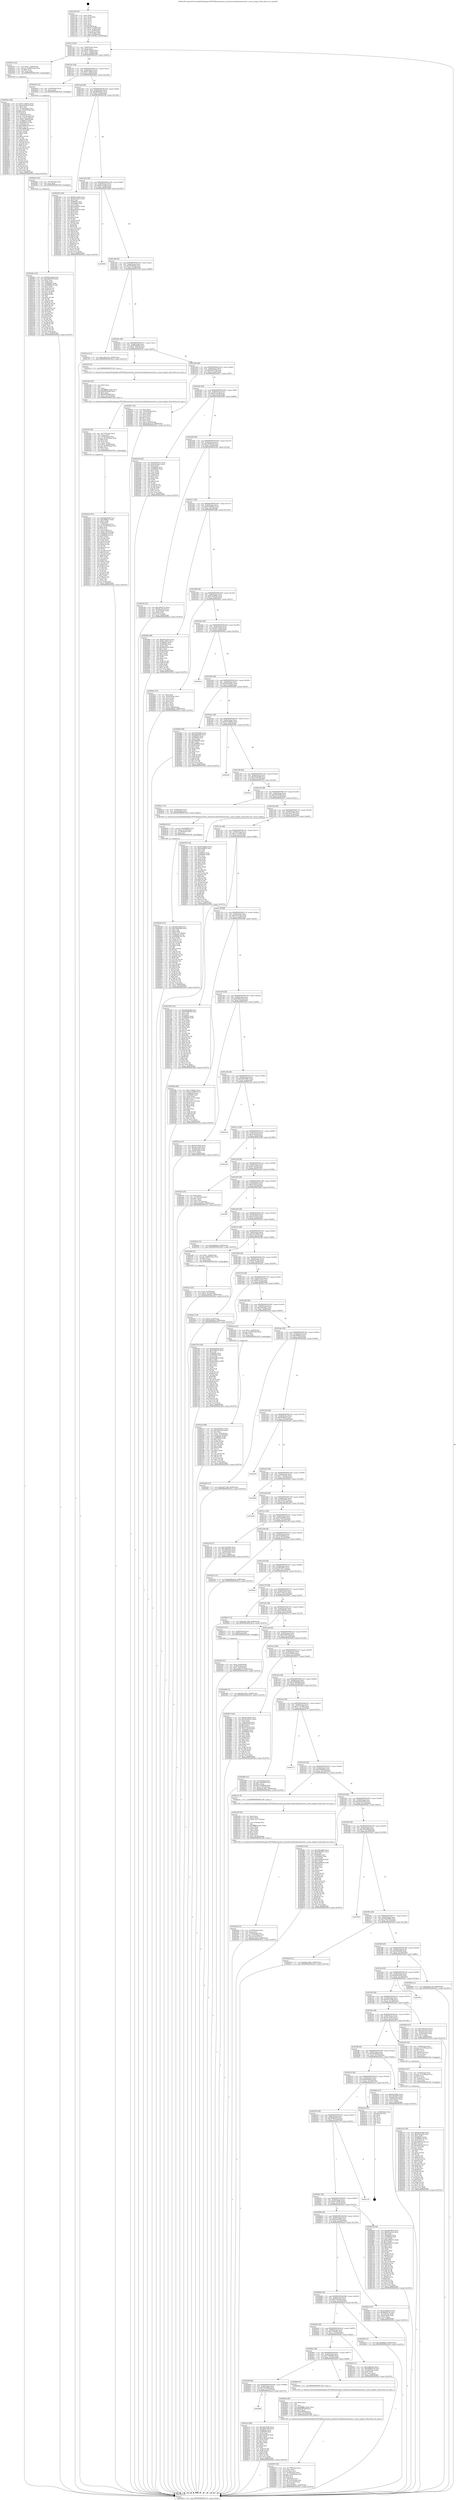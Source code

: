 digraph "0x401a50" {
  label = "0x401a50 (/mnt/c/Users/mathe/Desktop/tcc/POCII/binaries/extr_linuxdriversblockaoeaoecmd.c_count_targets_Final-ollvm.out::main(0))"
  labelloc = "t"
  node[shape=record]

  Entry [label="",width=0.3,height=0.3,shape=circle,fillcolor=black,style=filled]
  "0x401a7f" [label="{
     0x401a7f [29]\l
     | [instrs]\l
     &nbsp;&nbsp;0x401a7f \<+3\>: mov -0x80(%rbp),%eax\l
     &nbsp;&nbsp;0x401a82 \<+2\>: mov %eax,%ecx\l
     &nbsp;&nbsp;0x401a84 \<+6\>: sub $0x81728d93,%ecx\l
     &nbsp;&nbsp;0x401a8a \<+6\>: mov %eax,-0x84(%rbp)\l
     &nbsp;&nbsp;0x401a90 \<+6\>: mov %ecx,-0x88(%rbp)\l
     &nbsp;&nbsp;0x401a96 \<+6\>: je 0000000000402553 \<main+0xb03\>\l
  }"]
  "0x402553" [label="{
     0x402553 [23]\l
     | [instrs]\l
     &nbsp;&nbsp;0x402553 \<+7\>: movl $0x1,-0x60(%rbp)\l
     &nbsp;&nbsp;0x40255a \<+4\>: movslq -0x60(%rbp),%rax\l
     &nbsp;&nbsp;0x40255e \<+4\>: shl $0x3,%rax\l
     &nbsp;&nbsp;0x402562 \<+3\>: mov %rax,%rdi\l
     &nbsp;&nbsp;0x402565 \<+5\>: call 0000000000401050 \<malloc@plt\>\l
     | [calls]\l
     &nbsp;&nbsp;0x401050 \{1\} (unknown)\l
  }"]
  "0x401a9c" [label="{
     0x401a9c [28]\l
     | [instrs]\l
     &nbsp;&nbsp;0x401a9c \<+5\>: jmp 0000000000401aa1 \<main+0x51\>\l
     &nbsp;&nbsp;0x401aa1 \<+6\>: mov -0x84(%rbp),%eax\l
     &nbsp;&nbsp;0x401aa7 \<+5\>: sub $0x81c3f9ee,%eax\l
     &nbsp;&nbsp;0x401aac \<+6\>: mov %eax,-0x8c(%rbp)\l
     &nbsp;&nbsp;0x401ab2 \<+6\>: je 0000000000402de2 \<main+0x1392\>\l
  }"]
  Exit [label="",width=0.3,height=0.3,shape=circle,fillcolor=black,style=filled,peripheries=2]
  "0x402de2" [label="{
     0x402de2 [12]\l
     | [instrs]\l
     &nbsp;&nbsp;0x402de2 \<+4\>: mov -0x50(%rbp),%rax\l
     &nbsp;&nbsp;0x402de6 \<+3\>: mov %rax,%rdi\l
     &nbsp;&nbsp;0x402de9 \<+5\>: call 0000000000401030 \<free@plt\>\l
     | [calls]\l
     &nbsp;&nbsp;0x401030 \{1\} (unknown)\l
  }"]
  "0x401ab8" [label="{
     0x401ab8 [28]\l
     | [instrs]\l
     &nbsp;&nbsp;0x401ab8 \<+5\>: jmp 0000000000401abd \<main+0x6d\>\l
     &nbsp;&nbsp;0x401abd \<+6\>: mov -0x84(%rbp),%eax\l
     &nbsp;&nbsp;0x401ac3 \<+5\>: sub $0x88e987ee,%eax\l
     &nbsp;&nbsp;0x401ac8 \<+6\>: mov %eax,-0x90(%rbp)\l
     &nbsp;&nbsp;0x401ace \<+6\>: je 0000000000402c00 \<main+0x11b0\>\l
  }"]
  "0x402dfa" [label="{
     0x402dfa [142]\l
     | [instrs]\l
     &nbsp;&nbsp;0x402dfa \<+5\>: mov $0xb61e34cb,%ecx\l
     &nbsp;&nbsp;0x402dff \<+5\>: mov $0x2e66970f,%edx\l
     &nbsp;&nbsp;0x402e04 \<+3\>: mov $0x1,%sil\l
     &nbsp;&nbsp;0x402e07 \<+3\>: xor %r8d,%r8d\l
     &nbsp;&nbsp;0x402e0a \<+8\>: mov 0x40605c,%r9d\l
     &nbsp;&nbsp;0x402e12 \<+8\>: mov 0x406060,%r10d\l
     &nbsp;&nbsp;0x402e1a \<+4\>: sub $0x1,%r8d\l
     &nbsp;&nbsp;0x402e1e \<+3\>: mov %r9d,%r11d\l
     &nbsp;&nbsp;0x402e21 \<+3\>: add %r8d,%r11d\l
     &nbsp;&nbsp;0x402e24 \<+4\>: imul %r11d,%r9d\l
     &nbsp;&nbsp;0x402e28 \<+4\>: and $0x1,%r9d\l
     &nbsp;&nbsp;0x402e2c \<+4\>: cmp $0x0,%r9d\l
     &nbsp;&nbsp;0x402e30 \<+3\>: sete %bl\l
     &nbsp;&nbsp;0x402e33 \<+4\>: cmp $0xa,%r10d\l
     &nbsp;&nbsp;0x402e37 \<+4\>: setl %r14b\l
     &nbsp;&nbsp;0x402e3b \<+3\>: mov %bl,%r15b\l
     &nbsp;&nbsp;0x402e3e \<+4\>: xor $0xff,%r15b\l
     &nbsp;&nbsp;0x402e42 \<+3\>: mov %r14b,%r12b\l
     &nbsp;&nbsp;0x402e45 \<+4\>: xor $0xff,%r12b\l
     &nbsp;&nbsp;0x402e49 \<+4\>: xor $0x1,%sil\l
     &nbsp;&nbsp;0x402e4d \<+3\>: mov %r15b,%r13b\l
     &nbsp;&nbsp;0x402e50 \<+4\>: and $0xff,%r13b\l
     &nbsp;&nbsp;0x402e54 \<+3\>: and %sil,%bl\l
     &nbsp;&nbsp;0x402e57 \<+3\>: mov %r12b,%al\l
     &nbsp;&nbsp;0x402e5a \<+2\>: and $0xff,%al\l
     &nbsp;&nbsp;0x402e5c \<+3\>: and %sil,%r14b\l
     &nbsp;&nbsp;0x402e5f \<+3\>: or %bl,%r13b\l
     &nbsp;&nbsp;0x402e62 \<+3\>: or %r14b,%al\l
     &nbsp;&nbsp;0x402e65 \<+3\>: xor %al,%r13b\l
     &nbsp;&nbsp;0x402e68 \<+3\>: or %r12b,%r15b\l
     &nbsp;&nbsp;0x402e6b \<+4\>: xor $0xff,%r15b\l
     &nbsp;&nbsp;0x402e6f \<+4\>: or $0x1,%sil\l
     &nbsp;&nbsp;0x402e73 \<+3\>: and %sil,%r15b\l
     &nbsp;&nbsp;0x402e76 \<+3\>: or %r15b,%r13b\l
     &nbsp;&nbsp;0x402e79 \<+4\>: test $0x1,%r13b\l
     &nbsp;&nbsp;0x402e7d \<+3\>: cmovne %edx,%ecx\l
     &nbsp;&nbsp;0x402e80 \<+3\>: mov %ecx,-0x80(%rbp)\l
     &nbsp;&nbsp;0x402e83 \<+5\>: jmp 00000000004030cd \<main+0x167d\>\l
  }"]
  "0x402c00" [label="{
     0x402c00 [144]\l
     | [instrs]\l
     &nbsp;&nbsp;0x402c00 \<+5\>: mov $0x8b14e28e,%eax\l
     &nbsp;&nbsp;0x402c05 \<+5\>: mov $0x4ea33dc3,%ecx\l
     &nbsp;&nbsp;0x402c0a \<+2\>: mov $0x1,%dl\l
     &nbsp;&nbsp;0x402c0c \<+7\>: mov 0x40605c,%esi\l
     &nbsp;&nbsp;0x402c13 \<+7\>: mov 0x406060,%edi\l
     &nbsp;&nbsp;0x402c1a \<+3\>: mov %esi,%r8d\l
     &nbsp;&nbsp;0x402c1d \<+7\>: add $0xae49ed35,%r8d\l
     &nbsp;&nbsp;0x402c24 \<+4\>: sub $0x1,%r8d\l
     &nbsp;&nbsp;0x402c28 \<+7\>: sub $0xae49ed35,%r8d\l
     &nbsp;&nbsp;0x402c2f \<+4\>: imul %r8d,%esi\l
     &nbsp;&nbsp;0x402c33 \<+3\>: and $0x1,%esi\l
     &nbsp;&nbsp;0x402c36 \<+3\>: cmp $0x0,%esi\l
     &nbsp;&nbsp;0x402c39 \<+4\>: sete %r9b\l
     &nbsp;&nbsp;0x402c3d \<+3\>: cmp $0xa,%edi\l
     &nbsp;&nbsp;0x402c40 \<+4\>: setl %r10b\l
     &nbsp;&nbsp;0x402c44 \<+3\>: mov %r9b,%r11b\l
     &nbsp;&nbsp;0x402c47 \<+4\>: xor $0xff,%r11b\l
     &nbsp;&nbsp;0x402c4b \<+3\>: mov %r10b,%bl\l
     &nbsp;&nbsp;0x402c4e \<+3\>: xor $0xff,%bl\l
     &nbsp;&nbsp;0x402c51 \<+3\>: xor $0x0,%dl\l
     &nbsp;&nbsp;0x402c54 \<+3\>: mov %r11b,%r14b\l
     &nbsp;&nbsp;0x402c57 \<+4\>: and $0x0,%r14b\l
     &nbsp;&nbsp;0x402c5b \<+3\>: and %dl,%r9b\l
     &nbsp;&nbsp;0x402c5e \<+3\>: mov %bl,%r15b\l
     &nbsp;&nbsp;0x402c61 \<+4\>: and $0x0,%r15b\l
     &nbsp;&nbsp;0x402c65 \<+3\>: and %dl,%r10b\l
     &nbsp;&nbsp;0x402c68 \<+3\>: or %r9b,%r14b\l
     &nbsp;&nbsp;0x402c6b \<+3\>: or %r10b,%r15b\l
     &nbsp;&nbsp;0x402c6e \<+3\>: xor %r15b,%r14b\l
     &nbsp;&nbsp;0x402c71 \<+3\>: or %bl,%r11b\l
     &nbsp;&nbsp;0x402c74 \<+4\>: xor $0xff,%r11b\l
     &nbsp;&nbsp;0x402c78 \<+3\>: or $0x0,%dl\l
     &nbsp;&nbsp;0x402c7b \<+3\>: and %dl,%r11b\l
     &nbsp;&nbsp;0x402c7e \<+3\>: or %r11b,%r14b\l
     &nbsp;&nbsp;0x402c81 \<+4\>: test $0x1,%r14b\l
     &nbsp;&nbsp;0x402c85 \<+3\>: cmovne %ecx,%eax\l
     &nbsp;&nbsp;0x402c88 \<+3\>: mov %eax,-0x80(%rbp)\l
     &nbsp;&nbsp;0x402c8b \<+5\>: jmp 00000000004030cd \<main+0x167d\>\l
  }"]
  "0x401ad4" [label="{
     0x401ad4 [28]\l
     | [instrs]\l
     &nbsp;&nbsp;0x401ad4 \<+5\>: jmp 0000000000401ad9 \<main+0x89\>\l
     &nbsp;&nbsp;0x401ad9 \<+6\>: mov -0x84(%rbp),%eax\l
     &nbsp;&nbsp;0x401adf \<+5\>: sub $0x8b14e28e,%eax\l
     &nbsp;&nbsp;0x401ae4 \<+6\>: mov %eax,-0x94(%rbp)\l
     &nbsp;&nbsp;0x401aea \<+6\>: je 0000000000403069 \<main+0x1619\>\l
  }"]
  "0x402dee" [label="{
     0x402dee [12]\l
     | [instrs]\l
     &nbsp;&nbsp;0x402dee \<+4\>: mov -0x70(%rbp),%rax\l
     &nbsp;&nbsp;0x402df2 \<+3\>: mov %rax,%rdi\l
     &nbsp;&nbsp;0x402df5 \<+5\>: call 0000000000401030 \<free@plt\>\l
     | [calls]\l
     &nbsp;&nbsp;0x401030 \{1\} (unknown)\l
  }"]
  "0x403069" [label="{
     0x403069\l
  }", style=dashed]
  "0x401af0" [label="{
     0x401af0 [28]\l
     | [instrs]\l
     &nbsp;&nbsp;0x401af0 \<+5\>: jmp 0000000000401af5 \<main+0xa5\>\l
     &nbsp;&nbsp;0x401af5 \<+6\>: mov -0x84(%rbp),%eax\l
     &nbsp;&nbsp;0x401afb \<+5\>: sub $0x8c58f144,%eax\l
     &nbsp;&nbsp;0x401b00 \<+6\>: mov %eax,-0x98(%rbp)\l
     &nbsp;&nbsp;0x401b06 \<+6\>: je 00000000004027ed \<main+0xd9d\>\l
  }"]
  "0x402cc9" [label="{
     0x402cc9 [150]\l
     | [instrs]\l
     &nbsp;&nbsp;0x402cc9 \<+5\>: mov $0x8b14e28e,%edx\l
     &nbsp;&nbsp;0x402cce \<+5\>: mov $0x676dc5de,%esi\l
     &nbsp;&nbsp;0x402cd3 \<+3\>: mov $0x1,%r8b\l
     &nbsp;&nbsp;0x402cd6 \<+8\>: mov 0x40605c,%r9d\l
     &nbsp;&nbsp;0x402cde \<+8\>: mov 0x406060,%r10d\l
     &nbsp;&nbsp;0x402ce6 \<+3\>: mov %r9d,%r11d\l
     &nbsp;&nbsp;0x402ce9 \<+7\>: sub $0xee863c6,%r11d\l
     &nbsp;&nbsp;0x402cf0 \<+4\>: sub $0x1,%r11d\l
     &nbsp;&nbsp;0x402cf4 \<+7\>: add $0xee863c6,%r11d\l
     &nbsp;&nbsp;0x402cfb \<+4\>: imul %r11d,%r9d\l
     &nbsp;&nbsp;0x402cff \<+4\>: and $0x1,%r9d\l
     &nbsp;&nbsp;0x402d03 \<+4\>: cmp $0x0,%r9d\l
     &nbsp;&nbsp;0x402d07 \<+3\>: sete %bl\l
     &nbsp;&nbsp;0x402d0a \<+4\>: cmp $0xa,%r10d\l
     &nbsp;&nbsp;0x402d0e \<+4\>: setl %r14b\l
     &nbsp;&nbsp;0x402d12 \<+3\>: mov %bl,%r15b\l
     &nbsp;&nbsp;0x402d15 \<+4\>: xor $0xff,%r15b\l
     &nbsp;&nbsp;0x402d19 \<+3\>: mov %r14b,%r12b\l
     &nbsp;&nbsp;0x402d1c \<+4\>: xor $0xff,%r12b\l
     &nbsp;&nbsp;0x402d20 \<+4\>: xor $0x1,%r8b\l
     &nbsp;&nbsp;0x402d24 \<+3\>: mov %r15b,%r13b\l
     &nbsp;&nbsp;0x402d27 \<+4\>: and $0xff,%r13b\l
     &nbsp;&nbsp;0x402d2b \<+3\>: and %r8b,%bl\l
     &nbsp;&nbsp;0x402d2e \<+3\>: mov %r12b,%al\l
     &nbsp;&nbsp;0x402d31 \<+2\>: and $0xff,%al\l
     &nbsp;&nbsp;0x402d33 \<+3\>: and %r8b,%r14b\l
     &nbsp;&nbsp;0x402d36 \<+3\>: or %bl,%r13b\l
     &nbsp;&nbsp;0x402d39 \<+3\>: or %r14b,%al\l
     &nbsp;&nbsp;0x402d3c \<+3\>: xor %al,%r13b\l
     &nbsp;&nbsp;0x402d3f \<+3\>: or %r12b,%r15b\l
     &nbsp;&nbsp;0x402d42 \<+4\>: xor $0xff,%r15b\l
     &nbsp;&nbsp;0x402d46 \<+4\>: or $0x1,%r8b\l
     &nbsp;&nbsp;0x402d4a \<+3\>: and %r8b,%r15b\l
     &nbsp;&nbsp;0x402d4d \<+3\>: or %r15b,%r13b\l
     &nbsp;&nbsp;0x402d50 \<+4\>: test $0x1,%r13b\l
     &nbsp;&nbsp;0x402d54 \<+3\>: cmovne %esi,%edx\l
     &nbsp;&nbsp;0x402d57 \<+3\>: mov %edx,-0x80(%rbp)\l
     &nbsp;&nbsp;0x402d5a \<+5\>: jmp 00000000004030cd \<main+0x167d\>\l
  }"]
  "0x4027ed" [label="{
     0x4027ed [12]\l
     | [instrs]\l
     &nbsp;&nbsp;0x4027ed \<+7\>: movl $0xca8ac73b,-0x80(%rbp)\l
     &nbsp;&nbsp;0x4027f4 \<+5\>: jmp 00000000004030cd \<main+0x167d\>\l
  }"]
  "0x401b0c" [label="{
     0x401b0c [28]\l
     | [instrs]\l
     &nbsp;&nbsp;0x401b0c \<+5\>: jmp 0000000000401b11 \<main+0xc1\>\l
     &nbsp;&nbsp;0x401b11 \<+6\>: mov -0x84(%rbp),%eax\l
     &nbsp;&nbsp;0x401b17 \<+5\>: sub $0x97006599,%eax\l
     &nbsp;&nbsp;0x401b1c \<+6\>: mov %eax,-0x9c(%rbp)\l
     &nbsp;&nbsp;0x401b22 \<+6\>: je 00000000004023cf \<main+0x97f\>\l
  }"]
  "0x402cae" [label="{
     0x402cae [27]\l
     | [instrs]\l
     &nbsp;&nbsp;0x402cae \<+4\>: mov -0x50(%rbp),%rax\l
     &nbsp;&nbsp;0x402cb2 \<+4\>: movslq -0x7c(%rbp),%rcx\l
     &nbsp;&nbsp;0x402cb6 \<+4\>: shl $0x4,%rcx\l
     &nbsp;&nbsp;0x402cba \<+3\>: add %rcx,%rax\l
     &nbsp;&nbsp;0x402cbd \<+4\>: mov 0x8(%rax),%rax\l
     &nbsp;&nbsp;0x402cc1 \<+3\>: mov %rax,%rdi\l
     &nbsp;&nbsp;0x402cc4 \<+5\>: call 0000000000401030 \<free@plt\>\l
     | [calls]\l
     &nbsp;&nbsp;0x401030 \{1\} (unknown)\l
  }"]
  "0x4023cf" [label="{
     0x4023cf [5]\l
     | [instrs]\l
     &nbsp;&nbsp;0x4023cf \<+5\>: call 0000000000401160 \<next_i\>\l
     | [calls]\l
     &nbsp;&nbsp;0x401160 \{1\} (/mnt/c/Users/mathe/Desktop/tcc/POCII/binaries/extr_linuxdriversblockaoeaoecmd.c_count_targets_Final-ollvm.out::next_i)\l
  }"]
  "0x401b28" [label="{
     0x401b28 [28]\l
     | [instrs]\l
     &nbsp;&nbsp;0x401b28 \<+5\>: jmp 0000000000401b2d \<main+0xdd\>\l
     &nbsp;&nbsp;0x401b2d \<+6\>: mov -0x84(%rbp),%eax\l
     &nbsp;&nbsp;0x401b33 \<+5\>: sub $0x9a8e37c8,%eax\l
     &nbsp;&nbsp;0x401b38 \<+6\>: mov %eax,-0xa0(%rbp)\l
     &nbsp;&nbsp;0x401b3e \<+6\>: je 00000000004029e7 \<main+0xf97\>\l
  }"]
  "0x402b40" [label="{
     0x402b40 [153]\l
     | [instrs]\l
     &nbsp;&nbsp;0x402b40 \<+5\>: mov $0x4b9c3b04,%esi\l
     &nbsp;&nbsp;0x402b45 \<+5\>: mov $0x34e95496,%ecx\l
     &nbsp;&nbsp;0x402b4a \<+2\>: mov $0x1,%dl\l
     &nbsp;&nbsp;0x402b4c \<+3\>: xor %r8d,%r8d\l
     &nbsp;&nbsp;0x402b4f \<+7\>: movl $0x0,-0x7c(%rbp)\l
     &nbsp;&nbsp;0x402b56 \<+8\>: mov 0x40605c,%r9d\l
     &nbsp;&nbsp;0x402b5e \<+8\>: mov 0x406060,%r10d\l
     &nbsp;&nbsp;0x402b66 \<+4\>: sub $0x1,%r8d\l
     &nbsp;&nbsp;0x402b6a \<+3\>: mov %r9d,%r11d\l
     &nbsp;&nbsp;0x402b6d \<+3\>: add %r8d,%r11d\l
     &nbsp;&nbsp;0x402b70 \<+4\>: imul %r11d,%r9d\l
     &nbsp;&nbsp;0x402b74 \<+4\>: and $0x1,%r9d\l
     &nbsp;&nbsp;0x402b78 \<+4\>: cmp $0x0,%r9d\l
     &nbsp;&nbsp;0x402b7c \<+3\>: sete %bl\l
     &nbsp;&nbsp;0x402b7f \<+4\>: cmp $0xa,%r10d\l
     &nbsp;&nbsp;0x402b83 \<+4\>: setl %r14b\l
     &nbsp;&nbsp;0x402b87 \<+3\>: mov %bl,%r15b\l
     &nbsp;&nbsp;0x402b8a \<+4\>: xor $0xff,%r15b\l
     &nbsp;&nbsp;0x402b8e \<+3\>: mov %r14b,%r12b\l
     &nbsp;&nbsp;0x402b91 \<+4\>: xor $0xff,%r12b\l
     &nbsp;&nbsp;0x402b95 \<+3\>: xor $0x0,%dl\l
     &nbsp;&nbsp;0x402b98 \<+3\>: mov %r15b,%r13b\l
     &nbsp;&nbsp;0x402b9b \<+4\>: and $0x0,%r13b\l
     &nbsp;&nbsp;0x402b9f \<+2\>: and %dl,%bl\l
     &nbsp;&nbsp;0x402ba1 \<+3\>: mov %r12b,%dil\l
     &nbsp;&nbsp;0x402ba4 \<+4\>: and $0x0,%dil\l
     &nbsp;&nbsp;0x402ba8 \<+3\>: and %dl,%r14b\l
     &nbsp;&nbsp;0x402bab \<+3\>: or %bl,%r13b\l
     &nbsp;&nbsp;0x402bae \<+3\>: or %r14b,%dil\l
     &nbsp;&nbsp;0x402bb1 \<+3\>: xor %dil,%r13b\l
     &nbsp;&nbsp;0x402bb4 \<+3\>: or %r12b,%r15b\l
     &nbsp;&nbsp;0x402bb7 \<+4\>: xor $0xff,%r15b\l
     &nbsp;&nbsp;0x402bbb \<+3\>: or $0x0,%dl\l
     &nbsp;&nbsp;0x402bbe \<+3\>: and %dl,%r15b\l
     &nbsp;&nbsp;0x402bc1 \<+3\>: or %r15b,%r13b\l
     &nbsp;&nbsp;0x402bc4 \<+4\>: test $0x1,%r13b\l
     &nbsp;&nbsp;0x402bc8 \<+3\>: cmovne %ecx,%esi\l
     &nbsp;&nbsp;0x402bcb \<+3\>: mov %esi,-0x80(%rbp)\l
     &nbsp;&nbsp;0x402bce \<+6\>: mov %eax,-0x184(%rbp)\l
     &nbsp;&nbsp;0x402bd4 \<+5\>: jmp 00000000004030cd \<main+0x167d\>\l
  }"]
  "0x4029e7" [label="{
     0x4029e7 [33]\l
     | [instrs]\l
     &nbsp;&nbsp;0x4029e7 \<+2\>: xor %eax,%eax\l
     &nbsp;&nbsp;0x4029e9 \<+3\>: mov -0x54(%rbp),%ecx\l
     &nbsp;&nbsp;0x4029ec \<+2\>: mov %eax,%edx\l
     &nbsp;&nbsp;0x4029ee \<+2\>: sub %ecx,%edx\l
     &nbsp;&nbsp;0x4029f0 \<+2\>: mov %eax,%ecx\l
     &nbsp;&nbsp;0x4029f2 \<+3\>: sub $0x1,%ecx\l
     &nbsp;&nbsp;0x4029f5 \<+2\>: add %ecx,%edx\l
     &nbsp;&nbsp;0x4029f7 \<+2\>: sub %edx,%eax\l
     &nbsp;&nbsp;0x4029f9 \<+3\>: mov %eax,-0x54(%rbp)\l
     &nbsp;&nbsp;0x4029fc \<+7\>: movl $0xd20be218,-0x80(%rbp)\l
     &nbsp;&nbsp;0x402a03 \<+5\>: jmp 00000000004030cd \<main+0x167d\>\l
  }"]
  "0x401b44" [label="{
     0x401b44 [28]\l
     | [instrs]\l
     &nbsp;&nbsp;0x401b44 \<+5\>: jmp 0000000000401b49 \<main+0xf9\>\l
     &nbsp;&nbsp;0x401b49 \<+6\>: mov -0x84(%rbp),%eax\l
     &nbsp;&nbsp;0x401b4f \<+5\>: sub $0x9bc2ba5f,%eax\l
     &nbsp;&nbsp;0x401b54 \<+6\>: mov %eax,-0xa4(%rbp)\l
     &nbsp;&nbsp;0x401b5a \<+6\>: je 0000000000402256 \<main+0x806\>\l
  }"]
  "0x402b29" [label="{
     0x402b29 [23]\l
     | [instrs]\l
     &nbsp;&nbsp;0x402b29 \<+10\>: movabs $0x4040b6,%rdi\l
     &nbsp;&nbsp;0x402b33 \<+3\>: mov %eax,-0x78(%rbp)\l
     &nbsp;&nbsp;0x402b36 \<+3\>: mov -0x78(%rbp),%esi\l
     &nbsp;&nbsp;0x402b39 \<+2\>: mov $0x0,%al\l
     &nbsp;&nbsp;0x402b3b \<+5\>: call 0000000000401040 \<printf@plt\>\l
     | [calls]\l
     &nbsp;&nbsp;0x401040 \{1\} (unknown)\l
  }"]
  "0x402256" [label="{
     0x402256 [83]\l
     | [instrs]\l
     &nbsp;&nbsp;0x402256 \<+5\>: mov $0x2681857c,%eax\l
     &nbsp;&nbsp;0x40225b \<+5\>: mov $0xfcd9cb61,%ecx\l
     &nbsp;&nbsp;0x402260 \<+2\>: xor %edx,%edx\l
     &nbsp;&nbsp;0x402262 \<+7\>: mov 0x40605c,%esi\l
     &nbsp;&nbsp;0x402269 \<+7\>: mov 0x406060,%edi\l
     &nbsp;&nbsp;0x402270 \<+3\>: sub $0x1,%edx\l
     &nbsp;&nbsp;0x402273 \<+3\>: mov %esi,%r8d\l
     &nbsp;&nbsp;0x402276 \<+3\>: add %edx,%r8d\l
     &nbsp;&nbsp;0x402279 \<+4\>: imul %r8d,%esi\l
     &nbsp;&nbsp;0x40227d \<+3\>: and $0x1,%esi\l
     &nbsp;&nbsp;0x402280 \<+3\>: cmp $0x0,%esi\l
     &nbsp;&nbsp;0x402283 \<+4\>: sete %r9b\l
     &nbsp;&nbsp;0x402287 \<+3\>: cmp $0xa,%edi\l
     &nbsp;&nbsp;0x40228a \<+4\>: setl %r10b\l
     &nbsp;&nbsp;0x40228e \<+3\>: mov %r9b,%r11b\l
     &nbsp;&nbsp;0x402291 \<+3\>: and %r10b,%r11b\l
     &nbsp;&nbsp;0x402294 \<+3\>: xor %r10b,%r9b\l
     &nbsp;&nbsp;0x402297 \<+3\>: or %r9b,%r11b\l
     &nbsp;&nbsp;0x40229a \<+4\>: test $0x1,%r11b\l
     &nbsp;&nbsp;0x40229e \<+3\>: cmovne %ecx,%eax\l
     &nbsp;&nbsp;0x4022a1 \<+3\>: mov %eax,-0x80(%rbp)\l
     &nbsp;&nbsp;0x4022a4 \<+5\>: jmp 00000000004030cd \<main+0x167d\>\l
  }"]
  "0x401b60" [label="{
     0x401b60 [28]\l
     | [instrs]\l
     &nbsp;&nbsp;0x401b60 \<+5\>: jmp 0000000000401b65 \<main+0x115\>\l
     &nbsp;&nbsp;0x401b65 \<+6\>: mov -0x84(%rbp),%eax\l
     &nbsp;&nbsp;0x401b6b \<+5\>: sub $0xa94901a9,%eax\l
     &nbsp;&nbsp;0x401b70 \<+6\>: mov %eax,-0xa8(%rbp)\l
     &nbsp;&nbsp;0x401b76 \<+6\>: je 000000000040223b \<main+0x7eb\>\l
  }"]
  "0x4020f4" [label="{
     0x4020f4\l
  }", style=dashed]
  "0x40223b" [label="{
     0x40223b [27]\l
     | [instrs]\l
     &nbsp;&nbsp;0x40223b \<+5\>: mov $0x185bf733,%eax\l
     &nbsp;&nbsp;0x402240 \<+5\>: mov $0x9bc2ba5f,%ecx\l
     &nbsp;&nbsp;0x402245 \<+3\>: mov -0x2c(%rbp),%edx\l
     &nbsp;&nbsp;0x402248 \<+3\>: cmp $0x0,%edx\l
     &nbsp;&nbsp;0x40224b \<+3\>: cmove %ecx,%eax\l
     &nbsp;&nbsp;0x40224e \<+3\>: mov %eax,-0x80(%rbp)\l
     &nbsp;&nbsp;0x402251 \<+5\>: jmp 00000000004030cd \<main+0x167d\>\l
  }"]
  "0x401b7c" [label="{
     0x401b7c [28]\l
     | [instrs]\l
     &nbsp;&nbsp;0x401b7c \<+5\>: jmp 0000000000401b81 \<main+0x131\>\l
     &nbsp;&nbsp;0x401b81 \<+6\>: mov -0x84(%rbp),%eax\l
     &nbsp;&nbsp;0x401b87 \<+5\>: sub $0xb1280422,%eax\l
     &nbsp;&nbsp;0x401b8c \<+6\>: mov %eax,-0xac(%rbp)\l
     &nbsp;&nbsp;0x401b92 \<+6\>: je 0000000000402d8a \<main+0x133a\>\l
  }"]
  "0x402ac4" [label="{
     0x402ac4 [88]\l
     | [instrs]\l
     &nbsp;&nbsp;0x402ac4 \<+5\>: mov $0x4b9c3b04,%eax\l
     &nbsp;&nbsp;0x402ac9 \<+5\>: mov $0xc8d55290,%ecx\l
     &nbsp;&nbsp;0x402ace \<+7\>: mov 0x40605c,%edx\l
     &nbsp;&nbsp;0x402ad5 \<+7\>: mov 0x406060,%esi\l
     &nbsp;&nbsp;0x402adc \<+2\>: mov %edx,%edi\l
     &nbsp;&nbsp;0x402ade \<+6\>: sub $0xa34ba6e4,%edi\l
     &nbsp;&nbsp;0x402ae4 \<+3\>: sub $0x1,%edi\l
     &nbsp;&nbsp;0x402ae7 \<+6\>: add $0xa34ba6e4,%edi\l
     &nbsp;&nbsp;0x402aed \<+3\>: imul %edi,%edx\l
     &nbsp;&nbsp;0x402af0 \<+3\>: and $0x1,%edx\l
     &nbsp;&nbsp;0x402af3 \<+3\>: cmp $0x0,%edx\l
     &nbsp;&nbsp;0x402af6 \<+4\>: sete %r8b\l
     &nbsp;&nbsp;0x402afa \<+3\>: cmp $0xa,%esi\l
     &nbsp;&nbsp;0x402afd \<+4\>: setl %r9b\l
     &nbsp;&nbsp;0x402b01 \<+3\>: mov %r8b,%r10b\l
     &nbsp;&nbsp;0x402b04 \<+3\>: and %r9b,%r10b\l
     &nbsp;&nbsp;0x402b07 \<+3\>: xor %r9b,%r8b\l
     &nbsp;&nbsp;0x402b0a \<+3\>: or %r8b,%r10b\l
     &nbsp;&nbsp;0x402b0d \<+4\>: test $0x1,%r10b\l
     &nbsp;&nbsp;0x402b11 \<+3\>: cmovne %ecx,%eax\l
     &nbsp;&nbsp;0x402b14 \<+3\>: mov %eax,-0x80(%rbp)\l
     &nbsp;&nbsp;0x402b17 \<+5\>: jmp 00000000004030cd \<main+0x167d\>\l
  }"]
  "0x402d8a" [label="{
     0x402d8a [88]\l
     | [instrs]\l
     &nbsp;&nbsp;0x402d8a \<+5\>: mov $0xb61e34cb,%eax\l
     &nbsp;&nbsp;0x402d8f \<+5\>: mov $0x81c3f9ee,%ecx\l
     &nbsp;&nbsp;0x402d94 \<+7\>: mov 0x40605c,%edx\l
     &nbsp;&nbsp;0x402d9b \<+7\>: mov 0x406060,%esi\l
     &nbsp;&nbsp;0x402da2 \<+2\>: mov %edx,%edi\l
     &nbsp;&nbsp;0x402da4 \<+6\>: add $0xd0eb4ac6,%edi\l
     &nbsp;&nbsp;0x402daa \<+3\>: sub $0x1,%edi\l
     &nbsp;&nbsp;0x402dad \<+6\>: sub $0xd0eb4ac6,%edi\l
     &nbsp;&nbsp;0x402db3 \<+3\>: imul %edi,%edx\l
     &nbsp;&nbsp;0x402db6 \<+3\>: and $0x1,%edx\l
     &nbsp;&nbsp;0x402db9 \<+3\>: cmp $0x0,%edx\l
     &nbsp;&nbsp;0x402dbc \<+4\>: sete %r8b\l
     &nbsp;&nbsp;0x402dc0 \<+3\>: cmp $0xa,%esi\l
     &nbsp;&nbsp;0x402dc3 \<+4\>: setl %r9b\l
     &nbsp;&nbsp;0x402dc7 \<+3\>: mov %r8b,%r10b\l
     &nbsp;&nbsp;0x402dca \<+3\>: and %r9b,%r10b\l
     &nbsp;&nbsp;0x402dcd \<+3\>: xor %r9b,%r8b\l
     &nbsp;&nbsp;0x402dd0 \<+3\>: or %r8b,%r10b\l
     &nbsp;&nbsp;0x402dd3 \<+4\>: test $0x1,%r10b\l
     &nbsp;&nbsp;0x402dd7 \<+3\>: cmovne %ecx,%eax\l
     &nbsp;&nbsp;0x402dda \<+3\>: mov %eax,-0x80(%rbp)\l
     &nbsp;&nbsp;0x402ddd \<+5\>: jmp 00000000004030cd \<main+0x167d\>\l
  }"]
  "0x401b98" [label="{
     0x401b98 [28]\l
     | [instrs]\l
     &nbsp;&nbsp;0x401b98 \<+5\>: jmp 0000000000401b9d \<main+0x14d\>\l
     &nbsp;&nbsp;0x401b9d \<+6\>: mov -0x84(%rbp),%eax\l
     &nbsp;&nbsp;0x401ba3 \<+5\>: sub $0xb3de995c,%eax\l
     &nbsp;&nbsp;0x401ba8 \<+6\>: mov %eax,-0xb0(%rbp)\l
     &nbsp;&nbsp;0x401bae \<+6\>: je 00000000004026ac \<main+0xc5c\>\l
  }"]
  "0x402a8a" [label="{
     0x402a8a [33]\l
     | [instrs]\l
     &nbsp;&nbsp;0x402a8a \<+6\>: mov -0x180(%rbp),%ecx\l
     &nbsp;&nbsp;0x402a90 \<+3\>: imul %eax,%ecx\l
     &nbsp;&nbsp;0x402a93 \<+4\>: mov -0x70(%rbp),%r8\l
     &nbsp;&nbsp;0x402a97 \<+4\>: movslq -0x74(%rbp),%r9\l
     &nbsp;&nbsp;0x402a9b \<+4\>: mov %ecx,(%r8,%r9,4)\l
     &nbsp;&nbsp;0x402a9f \<+7\>: movl $0xe8cca6c6,-0x80(%rbp)\l
     &nbsp;&nbsp;0x402aa6 \<+5\>: jmp 00000000004030cd \<main+0x167d\>\l
  }"]
  "0x4026ac" [label="{
     0x4026ac [33]\l
     | [instrs]\l
     &nbsp;&nbsp;0x4026ac \<+2\>: xor %eax,%eax\l
     &nbsp;&nbsp;0x4026ae \<+3\>: mov -0x64(%rbp),%ecx\l
     &nbsp;&nbsp;0x4026b1 \<+2\>: mov %eax,%edx\l
     &nbsp;&nbsp;0x4026b3 \<+2\>: sub %ecx,%edx\l
     &nbsp;&nbsp;0x4026b5 \<+2\>: mov %eax,%ecx\l
     &nbsp;&nbsp;0x4026b7 \<+3\>: sub $0x1,%ecx\l
     &nbsp;&nbsp;0x4026ba \<+2\>: add %ecx,%edx\l
     &nbsp;&nbsp;0x4026bc \<+2\>: sub %edx,%eax\l
     &nbsp;&nbsp;0x4026be \<+3\>: mov %eax,-0x64(%rbp)\l
     &nbsp;&nbsp;0x4026c1 \<+7\>: movl $0x4fab9f2d,-0x80(%rbp)\l
     &nbsp;&nbsp;0x4026c8 \<+5\>: jmp 00000000004030cd \<main+0x167d\>\l
  }"]
  "0x401bb4" [label="{
     0x401bb4 [28]\l
     | [instrs]\l
     &nbsp;&nbsp;0x401bb4 \<+5\>: jmp 0000000000401bb9 \<main+0x169\>\l
     &nbsp;&nbsp;0x401bb9 \<+6\>: mov -0x84(%rbp),%eax\l
     &nbsp;&nbsp;0x401bbf \<+5\>: sub $0xb61e34cb,%eax\l
     &nbsp;&nbsp;0x401bc4 \<+6\>: mov %eax,-0xb4(%rbp)\l
     &nbsp;&nbsp;0x401bca \<+6\>: je 00000000004030ae \<main+0x165e\>\l
  }"]
  "0x402a56" [label="{
     0x402a56 [52]\l
     | [instrs]\l
     &nbsp;&nbsp;0x402a56 \<+2\>: xor %ecx,%ecx\l
     &nbsp;&nbsp;0x402a58 \<+5\>: mov $0x2,%edx\l
     &nbsp;&nbsp;0x402a5d \<+6\>: mov %edx,-0x17c(%rbp)\l
     &nbsp;&nbsp;0x402a63 \<+1\>: cltd\l
     &nbsp;&nbsp;0x402a64 \<+6\>: mov -0x17c(%rbp),%esi\l
     &nbsp;&nbsp;0x402a6a \<+2\>: idiv %esi\l
     &nbsp;&nbsp;0x402a6c \<+6\>: imul $0xfffffffe,%edx,%edx\l
     &nbsp;&nbsp;0x402a72 \<+2\>: mov %ecx,%edi\l
     &nbsp;&nbsp;0x402a74 \<+2\>: sub %edx,%edi\l
     &nbsp;&nbsp;0x402a76 \<+2\>: mov %ecx,%edx\l
     &nbsp;&nbsp;0x402a78 \<+3\>: sub $0x1,%edx\l
     &nbsp;&nbsp;0x402a7b \<+2\>: add %edx,%edi\l
     &nbsp;&nbsp;0x402a7d \<+2\>: sub %edi,%ecx\l
     &nbsp;&nbsp;0x402a7f \<+6\>: mov %ecx,-0x180(%rbp)\l
     &nbsp;&nbsp;0x402a85 \<+5\>: call 0000000000401160 \<next_i\>\l
     | [calls]\l
     &nbsp;&nbsp;0x401160 \{1\} (/mnt/c/Users/mathe/Desktop/tcc/POCII/binaries/extr_linuxdriversblockaoeaoecmd.c_count_targets_Final-ollvm.out::next_i)\l
  }"]
  "0x4030ae" [label="{
     0x4030ae\l
  }", style=dashed]
  "0x401bd0" [label="{
     0x401bd0 [28]\l
     | [instrs]\l
     &nbsp;&nbsp;0x401bd0 \<+5\>: jmp 0000000000401bd5 \<main+0x185\>\l
     &nbsp;&nbsp;0x401bd5 \<+6\>: mov -0x84(%rbp),%eax\l
     &nbsp;&nbsp;0x401bdb \<+5\>: sub $0xb84ed81c,%eax\l
     &nbsp;&nbsp;0x401be0 \<+6\>: mov %eax,-0xb8(%rbp)\l
     &nbsp;&nbsp;0x401be6 \<+6\>: je 0000000000402983 \<main+0xf33\>\l
  }"]
  "0x402a1f" [label="{
     0x402a1f [23]\l
     | [instrs]\l
     &nbsp;&nbsp;0x402a1f \<+4\>: mov %rax,-0x70(%rbp)\l
     &nbsp;&nbsp;0x402a23 \<+7\>: movl $0x0,-0x74(%rbp)\l
     &nbsp;&nbsp;0x402a2a \<+7\>: movl $0x1ba59392,-0x80(%rbp)\l
     &nbsp;&nbsp;0x402a31 \<+5\>: jmp 00000000004030cd \<main+0x167d\>\l
  }"]
  "0x402983" [label="{
     0x402983 [88]\l
     | [instrs]\l
     &nbsp;&nbsp;0x402983 \<+5\>: mov $0x346ab8b6,%eax\l
     &nbsp;&nbsp;0x402988 \<+5\>: mov $0x44dafab9,%ecx\l
     &nbsp;&nbsp;0x40298d \<+7\>: mov 0x40605c,%edx\l
     &nbsp;&nbsp;0x402994 \<+7\>: mov 0x406060,%esi\l
     &nbsp;&nbsp;0x40299b \<+2\>: mov %edx,%edi\l
     &nbsp;&nbsp;0x40299d \<+6\>: add $0xe696f36,%edi\l
     &nbsp;&nbsp;0x4029a3 \<+3\>: sub $0x1,%edi\l
     &nbsp;&nbsp;0x4029a6 \<+6\>: sub $0xe696f36,%edi\l
     &nbsp;&nbsp;0x4029ac \<+3\>: imul %edi,%edx\l
     &nbsp;&nbsp;0x4029af \<+3\>: and $0x1,%edx\l
     &nbsp;&nbsp;0x4029b2 \<+3\>: cmp $0x0,%edx\l
     &nbsp;&nbsp;0x4029b5 \<+4\>: sete %r8b\l
     &nbsp;&nbsp;0x4029b9 \<+3\>: cmp $0xa,%esi\l
     &nbsp;&nbsp;0x4029bc \<+4\>: setl %r9b\l
     &nbsp;&nbsp;0x4029c0 \<+3\>: mov %r8b,%r10b\l
     &nbsp;&nbsp;0x4029c3 \<+3\>: and %r9b,%r10b\l
     &nbsp;&nbsp;0x4029c6 \<+3\>: xor %r9b,%r8b\l
     &nbsp;&nbsp;0x4029c9 \<+3\>: or %r8b,%r10b\l
     &nbsp;&nbsp;0x4029cc \<+4\>: test $0x1,%r10b\l
     &nbsp;&nbsp;0x4029d0 \<+3\>: cmovne %ecx,%eax\l
     &nbsp;&nbsp;0x4029d3 \<+3\>: mov %eax,-0x80(%rbp)\l
     &nbsp;&nbsp;0x4029d6 \<+5\>: jmp 00000000004030cd \<main+0x167d\>\l
  }"]
  "0x401bec" [label="{
     0x401bec [28]\l
     | [instrs]\l
     &nbsp;&nbsp;0x401bec \<+5\>: jmp 0000000000401bf1 \<main+0x1a1\>\l
     &nbsp;&nbsp;0x401bf1 \<+6\>: mov -0x84(%rbp),%eax\l
     &nbsp;&nbsp;0x401bf7 \<+5\>: sub $0xb91d4b8e,%eax\l
     &nbsp;&nbsp;0x401bfc \<+6\>: mov %eax,-0xbc(%rbp)\l
     &nbsp;&nbsp;0x401c02 \<+6\>: je 0000000000403001 \<main+0x15b1\>\l
  }"]
  "0x402676" [label="{
     0x402676 [54]\l
     | [instrs]\l
     &nbsp;&nbsp;0x402676 \<+6\>: mov -0x178(%rbp),%ecx\l
     &nbsp;&nbsp;0x40267c \<+3\>: imul %eax,%ecx\l
     &nbsp;&nbsp;0x40267f \<+3\>: movslq %ecx,%rsi\l
     &nbsp;&nbsp;0x402682 \<+4\>: mov -0x50(%rbp),%rdi\l
     &nbsp;&nbsp;0x402686 \<+4\>: movslq -0x54(%rbp),%r8\l
     &nbsp;&nbsp;0x40268a \<+4\>: shl $0x4,%r8\l
     &nbsp;&nbsp;0x40268e \<+3\>: add %r8,%rdi\l
     &nbsp;&nbsp;0x402691 \<+4\>: mov 0x8(%rdi),%rdi\l
     &nbsp;&nbsp;0x402695 \<+4\>: movslq -0x5c(%rbp),%r8\l
     &nbsp;&nbsp;0x402699 \<+4\>: mov (%rdi,%r8,8),%rdi\l
     &nbsp;&nbsp;0x40269d \<+3\>: mov %rsi,(%rdi)\l
     &nbsp;&nbsp;0x4026a0 \<+7\>: movl $0xb3de995c,-0x80(%rbp)\l
     &nbsp;&nbsp;0x4026a7 \<+5\>: jmp 00000000004030cd \<main+0x167d\>\l
  }"]
  "0x403001" [label="{
     0x403001\l
  }", style=dashed]
  "0x401c08" [label="{
     0x401c08 [28]\l
     | [instrs]\l
     &nbsp;&nbsp;0x401c08 \<+5\>: jmp 0000000000401c0d \<main+0x1bd\>\l
     &nbsp;&nbsp;0x401c0d \<+6\>: mov -0x84(%rbp),%eax\l
     &nbsp;&nbsp;0x401c13 \<+5\>: sub $0xbb9e9c86,%eax\l
     &nbsp;&nbsp;0x401c18 \<+6\>: mov %eax,-0xc0(%rbp)\l
     &nbsp;&nbsp;0x401c1e \<+6\>: je 0000000000402f1f \<main+0x14cf\>\l
  }"]
  "0x40264e" [label="{
     0x40264e [40]\l
     | [instrs]\l
     &nbsp;&nbsp;0x40264e \<+5\>: mov $0x2,%ecx\l
     &nbsp;&nbsp;0x402653 \<+1\>: cltd\l
     &nbsp;&nbsp;0x402654 \<+2\>: idiv %ecx\l
     &nbsp;&nbsp;0x402656 \<+6\>: imul $0xfffffffe,%edx,%ecx\l
     &nbsp;&nbsp;0x40265c \<+6\>: add $0x8af954bf,%ecx\l
     &nbsp;&nbsp;0x402662 \<+3\>: add $0x1,%ecx\l
     &nbsp;&nbsp;0x402665 \<+6\>: sub $0x8af954bf,%ecx\l
     &nbsp;&nbsp;0x40266b \<+6\>: mov %ecx,-0x178(%rbp)\l
     &nbsp;&nbsp;0x402671 \<+5\>: call 0000000000401160 \<next_i\>\l
     | [calls]\l
     &nbsp;&nbsp;0x401160 \{1\} (/mnt/c/Users/mathe/Desktop/tcc/POCII/binaries/extr_linuxdriversblockaoeaoecmd.c_count_targets_Final-ollvm.out::next_i)\l
  }"]
  "0x402f1f" [label="{
     0x402f1f\l
  }", style=dashed]
  "0x401c24" [label="{
     0x401c24 [28]\l
     | [instrs]\l
     &nbsp;&nbsp;0x401c24 \<+5\>: jmp 0000000000401c29 \<main+0x1d9\>\l
     &nbsp;&nbsp;0x401c29 \<+6\>: mov -0x84(%rbp),%eax\l
     &nbsp;&nbsp;0x401c2f \<+5\>: sub $0xc8d55290,%eax\l
     &nbsp;&nbsp;0x401c34 \<+6\>: mov %eax,-0xc4(%rbp)\l
     &nbsp;&nbsp;0x401c3a \<+6\>: je 0000000000402b1c \<main+0x10cc\>\l
  }"]
  "0x4020d8" [label="{
     0x4020d8 [28]\l
     | [instrs]\l
     &nbsp;&nbsp;0x4020d8 \<+5\>: jmp 00000000004020dd \<main+0x68d\>\l
     &nbsp;&nbsp;0x4020dd \<+6\>: mov -0x84(%rbp),%eax\l
     &nbsp;&nbsp;0x4020e3 \<+5\>: sub $0x7dc039fa,%eax\l
     &nbsp;&nbsp;0x4020e8 \<+6\>: mov %eax,-0x170(%rbp)\l
     &nbsp;&nbsp;0x4020ee \<+6\>: je 0000000000402ac4 \<main+0x1074\>\l
  }"]
  "0x402b1c" [label="{
     0x402b1c [13]\l
     | [instrs]\l
     &nbsp;&nbsp;0x402b1c \<+4\>: mov -0x50(%rbp),%rdi\l
     &nbsp;&nbsp;0x402b20 \<+4\>: mov -0x70(%rbp),%rsi\l
     &nbsp;&nbsp;0x402b24 \<+5\>: call 0000000000401420 \<count_targets\>\l
     | [calls]\l
     &nbsp;&nbsp;0x401420 \{1\} (/mnt/c/Users/mathe/Desktop/tcc/POCII/binaries/extr_linuxdriversblockaoeaoecmd.c_count_targets_Final-ollvm.out::count_targets)\l
  }"]
  "0x401c40" [label="{
     0x401c40 [28]\l
     | [instrs]\l
     &nbsp;&nbsp;0x401c40 \<+5\>: jmp 0000000000401c45 \<main+0x1f5\>\l
     &nbsp;&nbsp;0x401c45 \<+6\>: mov -0x84(%rbp),%eax\l
     &nbsp;&nbsp;0x401c4b \<+5\>: sub $0xca8ac73b,%eax\l
     &nbsp;&nbsp;0x401c50 \<+6\>: mov %eax,-0xc8(%rbp)\l
     &nbsp;&nbsp;0x401c56 \<+6\>: je 00000000004027f9 \<main+0xda9\>\l
  }"]
  "0x402649" [label="{
     0x402649 [5]\l
     | [instrs]\l
     &nbsp;&nbsp;0x402649 \<+5\>: call 0000000000401160 \<next_i\>\l
     | [calls]\l
     &nbsp;&nbsp;0x401160 \{1\} (/mnt/c/Users/mathe/Desktop/tcc/POCII/binaries/extr_linuxdriversblockaoeaoecmd.c_count_targets_Final-ollvm.out::next_i)\l
  }"]
  "0x4027f9" [label="{
     0x4027f9 [134]\l
     | [instrs]\l
     &nbsp;&nbsp;0x4027f9 \<+5\>: mov $0xb91d4b8e,%eax\l
     &nbsp;&nbsp;0x4027fe \<+5\>: mov $0x2ed06f3e,%ecx\l
     &nbsp;&nbsp;0x402803 \<+2\>: mov $0x1,%dl\l
     &nbsp;&nbsp;0x402805 \<+2\>: xor %esi,%esi\l
     &nbsp;&nbsp;0x402807 \<+7\>: mov 0x40605c,%edi\l
     &nbsp;&nbsp;0x40280e \<+8\>: mov 0x406060,%r8d\l
     &nbsp;&nbsp;0x402816 \<+3\>: sub $0x1,%esi\l
     &nbsp;&nbsp;0x402819 \<+3\>: mov %edi,%r9d\l
     &nbsp;&nbsp;0x40281c \<+3\>: add %esi,%r9d\l
     &nbsp;&nbsp;0x40281f \<+4\>: imul %r9d,%edi\l
     &nbsp;&nbsp;0x402823 \<+3\>: and $0x1,%edi\l
     &nbsp;&nbsp;0x402826 \<+3\>: cmp $0x0,%edi\l
     &nbsp;&nbsp;0x402829 \<+4\>: sete %r10b\l
     &nbsp;&nbsp;0x40282d \<+4\>: cmp $0xa,%r8d\l
     &nbsp;&nbsp;0x402831 \<+4\>: setl %r11b\l
     &nbsp;&nbsp;0x402835 \<+3\>: mov %r10b,%bl\l
     &nbsp;&nbsp;0x402838 \<+3\>: xor $0xff,%bl\l
     &nbsp;&nbsp;0x40283b \<+3\>: mov %r11b,%r14b\l
     &nbsp;&nbsp;0x40283e \<+4\>: xor $0xff,%r14b\l
     &nbsp;&nbsp;0x402842 \<+3\>: xor $0x0,%dl\l
     &nbsp;&nbsp;0x402845 \<+3\>: mov %bl,%r15b\l
     &nbsp;&nbsp;0x402848 \<+4\>: and $0x0,%r15b\l
     &nbsp;&nbsp;0x40284c \<+3\>: and %dl,%r10b\l
     &nbsp;&nbsp;0x40284f \<+3\>: mov %r14b,%r12b\l
     &nbsp;&nbsp;0x402852 \<+4\>: and $0x0,%r12b\l
     &nbsp;&nbsp;0x402856 \<+3\>: and %dl,%r11b\l
     &nbsp;&nbsp;0x402859 \<+3\>: or %r10b,%r15b\l
     &nbsp;&nbsp;0x40285c \<+3\>: or %r11b,%r12b\l
     &nbsp;&nbsp;0x40285f \<+3\>: xor %r12b,%r15b\l
     &nbsp;&nbsp;0x402862 \<+3\>: or %r14b,%bl\l
     &nbsp;&nbsp;0x402865 \<+3\>: xor $0xff,%bl\l
     &nbsp;&nbsp;0x402868 \<+3\>: or $0x0,%dl\l
     &nbsp;&nbsp;0x40286b \<+2\>: and %dl,%bl\l
     &nbsp;&nbsp;0x40286d \<+3\>: or %bl,%r15b\l
     &nbsp;&nbsp;0x402870 \<+4\>: test $0x1,%r15b\l
     &nbsp;&nbsp;0x402874 \<+3\>: cmovne %ecx,%eax\l
     &nbsp;&nbsp;0x402877 \<+3\>: mov %eax,-0x80(%rbp)\l
     &nbsp;&nbsp;0x40287a \<+5\>: jmp 00000000004030cd \<main+0x167d\>\l
  }"]
  "0x401c5c" [label="{
     0x401c5c [28]\l
     | [instrs]\l
     &nbsp;&nbsp;0x401c5c \<+5\>: jmp 0000000000401c61 \<main+0x211\>\l
     &nbsp;&nbsp;0x401c61 \<+6\>: mov -0x84(%rbp),%eax\l
     &nbsp;&nbsp;0x401c67 \<+5\>: sub $0xcac7aa64,%eax\l
     &nbsp;&nbsp;0x401c6c \<+6\>: mov %eax,-0xcc(%rbp)\l
     &nbsp;&nbsp;0x401c72 \<+6\>: je 0000000000402349 \<main+0x8f9\>\l
  }"]
  "0x40256a" [label="{
     0x40256a [184]\l
     | [instrs]\l
     &nbsp;&nbsp;0x40256a \<+5\>: mov $0x11194eba,%ecx\l
     &nbsp;&nbsp;0x40256f \<+5\>: mov $0xec825bc3,%edx\l
     &nbsp;&nbsp;0x402574 \<+3\>: mov $0x1,%sil\l
     &nbsp;&nbsp;0x402577 \<+4\>: mov -0x50(%rbp),%rdi\l
     &nbsp;&nbsp;0x40257b \<+4\>: movslq -0x54(%rbp),%r8\l
     &nbsp;&nbsp;0x40257f \<+4\>: shl $0x4,%r8\l
     &nbsp;&nbsp;0x402583 \<+3\>: add %r8,%rdi\l
     &nbsp;&nbsp;0x402586 \<+4\>: mov 0x8(%rdi),%rdi\l
     &nbsp;&nbsp;0x40258a \<+4\>: movslq -0x5c(%rbp),%r8\l
     &nbsp;&nbsp;0x40258e \<+4\>: mov %rax,(%rdi,%r8,8)\l
     &nbsp;&nbsp;0x402592 \<+7\>: movl $0x0,-0x64(%rbp)\l
     &nbsp;&nbsp;0x402599 \<+8\>: mov 0x40605c,%r9d\l
     &nbsp;&nbsp;0x4025a1 \<+8\>: mov 0x406060,%r10d\l
     &nbsp;&nbsp;0x4025a9 \<+3\>: mov %r9d,%r11d\l
     &nbsp;&nbsp;0x4025ac \<+7\>: add $0x5d8f9c42,%r11d\l
     &nbsp;&nbsp;0x4025b3 \<+4\>: sub $0x1,%r11d\l
     &nbsp;&nbsp;0x4025b7 \<+7\>: sub $0x5d8f9c42,%r11d\l
     &nbsp;&nbsp;0x4025be \<+4\>: imul %r11d,%r9d\l
     &nbsp;&nbsp;0x4025c2 \<+4\>: and $0x1,%r9d\l
     &nbsp;&nbsp;0x4025c6 \<+4\>: cmp $0x0,%r9d\l
     &nbsp;&nbsp;0x4025ca \<+3\>: sete %bl\l
     &nbsp;&nbsp;0x4025cd \<+4\>: cmp $0xa,%r10d\l
     &nbsp;&nbsp;0x4025d1 \<+4\>: setl %r14b\l
     &nbsp;&nbsp;0x4025d5 \<+3\>: mov %bl,%r15b\l
     &nbsp;&nbsp;0x4025d8 \<+4\>: xor $0xff,%r15b\l
     &nbsp;&nbsp;0x4025dc \<+3\>: mov %r14b,%r12b\l
     &nbsp;&nbsp;0x4025df \<+4\>: xor $0xff,%r12b\l
     &nbsp;&nbsp;0x4025e3 \<+4\>: xor $0x0,%sil\l
     &nbsp;&nbsp;0x4025e7 \<+3\>: mov %r15b,%r13b\l
     &nbsp;&nbsp;0x4025ea \<+4\>: and $0x0,%r13b\l
     &nbsp;&nbsp;0x4025ee \<+3\>: and %sil,%bl\l
     &nbsp;&nbsp;0x4025f1 \<+3\>: mov %r12b,%al\l
     &nbsp;&nbsp;0x4025f4 \<+2\>: and $0x0,%al\l
     &nbsp;&nbsp;0x4025f6 \<+3\>: and %sil,%r14b\l
     &nbsp;&nbsp;0x4025f9 \<+3\>: or %bl,%r13b\l
     &nbsp;&nbsp;0x4025fc \<+3\>: or %r14b,%al\l
     &nbsp;&nbsp;0x4025ff \<+3\>: xor %al,%r13b\l
     &nbsp;&nbsp;0x402602 \<+3\>: or %r12b,%r15b\l
     &nbsp;&nbsp;0x402605 \<+4\>: xor $0xff,%r15b\l
     &nbsp;&nbsp;0x402609 \<+4\>: or $0x0,%sil\l
     &nbsp;&nbsp;0x40260d \<+3\>: and %sil,%r15b\l
     &nbsp;&nbsp;0x402610 \<+3\>: or %r15b,%r13b\l
     &nbsp;&nbsp;0x402613 \<+4\>: test $0x1,%r13b\l
     &nbsp;&nbsp;0x402617 \<+3\>: cmovne %edx,%ecx\l
     &nbsp;&nbsp;0x40261a \<+3\>: mov %ecx,-0x80(%rbp)\l
     &nbsp;&nbsp;0x40261d \<+5\>: jmp 00000000004030cd \<main+0x167d\>\l
  }"]
  "0x402349" [label="{
     0x402349 [134]\l
     | [instrs]\l
     &nbsp;&nbsp;0x402349 \<+5\>: mov $0xbb9e9c86,%eax\l
     &nbsp;&nbsp;0x40234e \<+5\>: mov $0x97006599,%ecx\l
     &nbsp;&nbsp;0x402353 \<+2\>: mov $0x1,%dl\l
     &nbsp;&nbsp;0x402355 \<+2\>: xor %esi,%esi\l
     &nbsp;&nbsp;0x402357 \<+7\>: mov 0x40605c,%edi\l
     &nbsp;&nbsp;0x40235e \<+8\>: mov 0x406060,%r8d\l
     &nbsp;&nbsp;0x402366 \<+3\>: sub $0x1,%esi\l
     &nbsp;&nbsp;0x402369 \<+3\>: mov %edi,%r9d\l
     &nbsp;&nbsp;0x40236c \<+3\>: add %esi,%r9d\l
     &nbsp;&nbsp;0x40236f \<+4\>: imul %r9d,%edi\l
     &nbsp;&nbsp;0x402373 \<+3\>: and $0x1,%edi\l
     &nbsp;&nbsp;0x402376 \<+3\>: cmp $0x0,%edi\l
     &nbsp;&nbsp;0x402379 \<+4\>: sete %r10b\l
     &nbsp;&nbsp;0x40237d \<+4\>: cmp $0xa,%r8d\l
     &nbsp;&nbsp;0x402381 \<+4\>: setl %r11b\l
     &nbsp;&nbsp;0x402385 \<+3\>: mov %r10b,%bl\l
     &nbsp;&nbsp;0x402388 \<+3\>: xor $0xff,%bl\l
     &nbsp;&nbsp;0x40238b \<+3\>: mov %r11b,%r14b\l
     &nbsp;&nbsp;0x40238e \<+4\>: xor $0xff,%r14b\l
     &nbsp;&nbsp;0x402392 \<+3\>: xor $0x0,%dl\l
     &nbsp;&nbsp;0x402395 \<+3\>: mov %bl,%r15b\l
     &nbsp;&nbsp;0x402398 \<+4\>: and $0x0,%r15b\l
     &nbsp;&nbsp;0x40239c \<+3\>: and %dl,%r10b\l
     &nbsp;&nbsp;0x40239f \<+3\>: mov %r14b,%r12b\l
     &nbsp;&nbsp;0x4023a2 \<+4\>: and $0x0,%r12b\l
     &nbsp;&nbsp;0x4023a6 \<+3\>: and %dl,%r11b\l
     &nbsp;&nbsp;0x4023a9 \<+3\>: or %r10b,%r15b\l
     &nbsp;&nbsp;0x4023ac \<+3\>: or %r11b,%r12b\l
     &nbsp;&nbsp;0x4023af \<+3\>: xor %r12b,%r15b\l
     &nbsp;&nbsp;0x4023b2 \<+3\>: or %r14b,%bl\l
     &nbsp;&nbsp;0x4023b5 \<+3\>: xor $0xff,%bl\l
     &nbsp;&nbsp;0x4023b8 \<+3\>: or $0x0,%dl\l
     &nbsp;&nbsp;0x4023bb \<+2\>: and %dl,%bl\l
     &nbsp;&nbsp;0x4023bd \<+3\>: or %bl,%r15b\l
     &nbsp;&nbsp;0x4023c0 \<+4\>: test $0x1,%r15b\l
     &nbsp;&nbsp;0x4023c4 \<+3\>: cmovne %ecx,%eax\l
     &nbsp;&nbsp;0x4023c7 \<+3\>: mov %eax,-0x80(%rbp)\l
     &nbsp;&nbsp;0x4023ca \<+5\>: jmp 00000000004030cd \<main+0x167d\>\l
  }"]
  "0x401c78" [label="{
     0x401c78 [28]\l
     | [instrs]\l
     &nbsp;&nbsp;0x401c78 \<+5\>: jmp 0000000000401c7d \<main+0x22d\>\l
     &nbsp;&nbsp;0x401c7d \<+6\>: mov -0x84(%rbp),%eax\l
     &nbsp;&nbsp;0x401c83 \<+5\>: sub $0xcb27a3b1,%eax\l
     &nbsp;&nbsp;0x401c88 \<+6\>: mov %eax,-0xd0(%rbp)\l
     &nbsp;&nbsp;0x401c8e \<+6\>: je 00000000004024fb \<main+0xaab\>\l
  }"]
  "0x40242d" [label="{
     0x40242d [167]\l
     | [instrs]\l
     &nbsp;&nbsp;0x40242d \<+5\>: mov $0xbb9e9c86,%ecx\l
     &nbsp;&nbsp;0x402432 \<+5\>: mov $0xa8fb60c,%edx\l
     &nbsp;&nbsp;0x402437 \<+3\>: mov $0x1,%r8b\l
     &nbsp;&nbsp;0x40243a \<+3\>: xor %r9d,%r9d\l
     &nbsp;&nbsp;0x40243d \<+4\>: mov -0x50(%rbp),%rsi\l
     &nbsp;&nbsp;0x402441 \<+4\>: movslq -0x54(%rbp),%rdi\l
     &nbsp;&nbsp;0x402445 \<+4\>: shl $0x4,%rdi\l
     &nbsp;&nbsp;0x402449 \<+3\>: add %rdi,%rsi\l
     &nbsp;&nbsp;0x40244c \<+4\>: mov %rax,0x8(%rsi)\l
     &nbsp;&nbsp;0x402450 \<+7\>: movl $0x0,-0x5c(%rbp)\l
     &nbsp;&nbsp;0x402457 \<+8\>: mov 0x40605c,%r10d\l
     &nbsp;&nbsp;0x40245f \<+8\>: mov 0x406060,%r11d\l
     &nbsp;&nbsp;0x402467 \<+4\>: sub $0x1,%r9d\l
     &nbsp;&nbsp;0x40246b \<+3\>: mov %r10d,%ebx\l
     &nbsp;&nbsp;0x40246e \<+3\>: add %r9d,%ebx\l
     &nbsp;&nbsp;0x402471 \<+4\>: imul %ebx,%r10d\l
     &nbsp;&nbsp;0x402475 \<+4\>: and $0x1,%r10d\l
     &nbsp;&nbsp;0x402479 \<+4\>: cmp $0x0,%r10d\l
     &nbsp;&nbsp;0x40247d \<+4\>: sete %r14b\l
     &nbsp;&nbsp;0x402481 \<+4\>: cmp $0xa,%r11d\l
     &nbsp;&nbsp;0x402485 \<+4\>: setl %r15b\l
     &nbsp;&nbsp;0x402489 \<+3\>: mov %r14b,%r12b\l
     &nbsp;&nbsp;0x40248c \<+4\>: xor $0xff,%r12b\l
     &nbsp;&nbsp;0x402490 \<+3\>: mov %r15b,%r13b\l
     &nbsp;&nbsp;0x402493 \<+4\>: xor $0xff,%r13b\l
     &nbsp;&nbsp;0x402497 \<+4\>: xor $0x1,%r8b\l
     &nbsp;&nbsp;0x40249b \<+3\>: mov %r12b,%al\l
     &nbsp;&nbsp;0x40249e \<+2\>: and $0xff,%al\l
     &nbsp;&nbsp;0x4024a0 \<+3\>: and %r8b,%r14b\l
     &nbsp;&nbsp;0x4024a3 \<+3\>: mov %r13b,%sil\l
     &nbsp;&nbsp;0x4024a6 \<+4\>: and $0xff,%sil\l
     &nbsp;&nbsp;0x4024aa \<+3\>: and %r8b,%r15b\l
     &nbsp;&nbsp;0x4024ad \<+3\>: or %r14b,%al\l
     &nbsp;&nbsp;0x4024b0 \<+3\>: or %r15b,%sil\l
     &nbsp;&nbsp;0x4024b3 \<+3\>: xor %sil,%al\l
     &nbsp;&nbsp;0x4024b6 \<+3\>: or %r13b,%r12b\l
     &nbsp;&nbsp;0x4024b9 \<+4\>: xor $0xff,%r12b\l
     &nbsp;&nbsp;0x4024bd \<+4\>: or $0x1,%r8b\l
     &nbsp;&nbsp;0x4024c1 \<+3\>: and %r8b,%r12b\l
     &nbsp;&nbsp;0x4024c4 \<+3\>: or %r12b,%al\l
     &nbsp;&nbsp;0x4024c7 \<+2\>: test $0x1,%al\l
     &nbsp;&nbsp;0x4024c9 \<+3\>: cmovne %edx,%ecx\l
     &nbsp;&nbsp;0x4024cc \<+3\>: mov %ecx,-0x80(%rbp)\l
     &nbsp;&nbsp;0x4024cf \<+5\>: jmp 00000000004030cd \<main+0x167d\>\l
  }"]
  "0x4024fb" [label="{
     0x4024fb [88]\l
     | [instrs]\l
     &nbsp;&nbsp;0x4024fb \<+5\>: mov $0x11194eba,%eax\l
     &nbsp;&nbsp;0x402500 \<+5\>: mov $0x81728d93,%ecx\l
     &nbsp;&nbsp;0x402505 \<+7\>: mov 0x40605c,%edx\l
     &nbsp;&nbsp;0x40250c \<+7\>: mov 0x406060,%esi\l
     &nbsp;&nbsp;0x402513 \<+2\>: mov %edx,%edi\l
     &nbsp;&nbsp;0x402515 \<+6\>: add $0x3c4c1c79,%edi\l
     &nbsp;&nbsp;0x40251b \<+3\>: sub $0x1,%edi\l
     &nbsp;&nbsp;0x40251e \<+6\>: sub $0x3c4c1c79,%edi\l
     &nbsp;&nbsp;0x402524 \<+3\>: imul %edi,%edx\l
     &nbsp;&nbsp;0x402527 \<+3\>: and $0x1,%edx\l
     &nbsp;&nbsp;0x40252a \<+3\>: cmp $0x0,%edx\l
     &nbsp;&nbsp;0x40252d \<+4\>: sete %r8b\l
     &nbsp;&nbsp;0x402531 \<+3\>: cmp $0xa,%esi\l
     &nbsp;&nbsp;0x402534 \<+4\>: setl %r9b\l
     &nbsp;&nbsp;0x402538 \<+3\>: mov %r8b,%r10b\l
     &nbsp;&nbsp;0x40253b \<+3\>: and %r9b,%r10b\l
     &nbsp;&nbsp;0x40253e \<+3\>: xor %r9b,%r8b\l
     &nbsp;&nbsp;0x402541 \<+3\>: or %r8b,%r10b\l
     &nbsp;&nbsp;0x402544 \<+4\>: test $0x1,%r10b\l
     &nbsp;&nbsp;0x402548 \<+3\>: cmovne %ecx,%eax\l
     &nbsp;&nbsp;0x40254b \<+3\>: mov %eax,-0x80(%rbp)\l
     &nbsp;&nbsp;0x40254e \<+5\>: jmp 00000000004030cd \<main+0x167d\>\l
  }"]
  "0x401c94" [label="{
     0x401c94 [28]\l
     | [instrs]\l
     &nbsp;&nbsp;0x401c94 \<+5\>: jmp 0000000000401c99 \<main+0x249\>\l
     &nbsp;&nbsp;0x401c99 \<+6\>: mov -0x84(%rbp),%eax\l
     &nbsp;&nbsp;0x401c9f \<+5\>: sub $0xd20be218,%eax\l
     &nbsp;&nbsp;0x401ca4 \<+6\>: mov %eax,-0xd4(%rbp)\l
     &nbsp;&nbsp;0x401caa \<+6\>: je 000000000040232e \<main+0x8de\>\l
  }"]
  "0x4023fc" [label="{
     0x4023fc [49]\l
     | [instrs]\l
     &nbsp;&nbsp;0x4023fc \<+6\>: mov -0x174(%rbp),%ecx\l
     &nbsp;&nbsp;0x402402 \<+3\>: imul %eax,%ecx\l
     &nbsp;&nbsp;0x402405 \<+4\>: mov -0x50(%rbp),%rsi\l
     &nbsp;&nbsp;0x402409 \<+4\>: movslq -0x54(%rbp),%rdi\l
     &nbsp;&nbsp;0x40240d \<+4\>: shl $0x4,%rdi\l
     &nbsp;&nbsp;0x402411 \<+3\>: add %rdi,%rsi\l
     &nbsp;&nbsp;0x402414 \<+2\>: mov %ecx,(%rsi)\l
     &nbsp;&nbsp;0x402416 \<+7\>: movl $0x1,-0x58(%rbp)\l
     &nbsp;&nbsp;0x40241d \<+4\>: movslq -0x58(%rbp),%rsi\l
     &nbsp;&nbsp;0x402421 \<+4\>: shl $0x3,%rsi\l
     &nbsp;&nbsp;0x402425 \<+3\>: mov %rsi,%rdi\l
     &nbsp;&nbsp;0x402428 \<+5\>: call 0000000000401050 \<malloc@plt\>\l
     | [calls]\l
     &nbsp;&nbsp;0x401050 \{1\} (unknown)\l
  }"]
  "0x40232e" [label="{
     0x40232e [27]\l
     | [instrs]\l
     &nbsp;&nbsp;0x40232e \<+5\>: mov $0xeedc2820,%eax\l
     &nbsp;&nbsp;0x402333 \<+5\>: mov $0xcac7aa64,%ecx\l
     &nbsp;&nbsp;0x402338 \<+3\>: mov -0x54(%rbp),%edx\l
     &nbsp;&nbsp;0x40233b \<+3\>: cmp -0x48(%rbp),%edx\l
     &nbsp;&nbsp;0x40233e \<+3\>: cmovl %ecx,%eax\l
     &nbsp;&nbsp;0x402341 \<+3\>: mov %eax,-0x80(%rbp)\l
     &nbsp;&nbsp;0x402344 \<+5\>: jmp 00000000004030cd \<main+0x167d\>\l
  }"]
  "0x401cb0" [label="{
     0x401cb0 [28]\l
     | [instrs]\l
     &nbsp;&nbsp;0x401cb0 \<+5\>: jmp 0000000000401cb5 \<main+0x265\>\l
     &nbsp;&nbsp;0x401cb5 \<+6\>: mov -0x84(%rbp),%eax\l
     &nbsp;&nbsp;0x401cbb \<+5\>: sub $0xd6b79607,%eax\l
     &nbsp;&nbsp;0x401cc0 \<+6\>: mov %eax,-0xd8(%rbp)\l
     &nbsp;&nbsp;0x401cc6 \<+6\>: je 0000000000402ea0 \<main+0x1450\>\l
  }"]
  "0x4023d4" [label="{
     0x4023d4 [40]\l
     | [instrs]\l
     &nbsp;&nbsp;0x4023d4 \<+5\>: mov $0x2,%ecx\l
     &nbsp;&nbsp;0x4023d9 \<+1\>: cltd\l
     &nbsp;&nbsp;0x4023da \<+2\>: idiv %ecx\l
     &nbsp;&nbsp;0x4023dc \<+6\>: imul $0xfffffffe,%edx,%ecx\l
     &nbsp;&nbsp;0x4023e2 \<+6\>: add $0x859204d0,%ecx\l
     &nbsp;&nbsp;0x4023e8 \<+3\>: add $0x1,%ecx\l
     &nbsp;&nbsp;0x4023eb \<+6\>: sub $0x859204d0,%ecx\l
     &nbsp;&nbsp;0x4023f1 \<+6\>: mov %ecx,-0x174(%rbp)\l
     &nbsp;&nbsp;0x4023f7 \<+5\>: call 0000000000401160 \<next_i\>\l
     | [calls]\l
     &nbsp;&nbsp;0x401160 \{1\} (/mnt/c/Users/mathe/Desktop/tcc/POCII/binaries/extr_linuxdriversblockaoeaoecmd.c_count_targets_Final-ollvm.out::next_i)\l
  }"]
  "0x402ea0" [label="{
     0x402ea0\l
  }", style=dashed]
  "0x401ccc" [label="{
     0x401ccc [28]\l
     | [instrs]\l
     &nbsp;&nbsp;0x401ccc \<+5\>: jmp 0000000000401cd1 \<main+0x281\>\l
     &nbsp;&nbsp;0x401cd1 \<+6\>: mov -0x84(%rbp),%eax\l
     &nbsp;&nbsp;0x401cd7 \<+5\>: sub $0xdcefeaef,%eax\l
     &nbsp;&nbsp;0x401cdc \<+6\>: mov %eax,-0xdc(%rbp)\l
     &nbsp;&nbsp;0x401ce2 \<+6\>: je 0000000000402ed9 \<main+0x1489\>\l
  }"]
  "0x4022c0" [label="{
     0x4022c0 [98]\l
     | [instrs]\l
     &nbsp;&nbsp;0x4022c0 \<+5\>: mov $0x2681857c,%ecx\l
     &nbsp;&nbsp;0x4022c5 \<+5\>: mov $0x1bfc5fe8,%edx\l
     &nbsp;&nbsp;0x4022ca \<+2\>: xor %esi,%esi\l
     &nbsp;&nbsp;0x4022cc \<+4\>: mov %rax,-0x50(%rbp)\l
     &nbsp;&nbsp;0x4022d0 \<+7\>: movl $0x0,-0x54(%rbp)\l
     &nbsp;&nbsp;0x4022d7 \<+8\>: mov 0x40605c,%r8d\l
     &nbsp;&nbsp;0x4022df \<+8\>: mov 0x406060,%r9d\l
     &nbsp;&nbsp;0x4022e7 \<+3\>: sub $0x1,%esi\l
     &nbsp;&nbsp;0x4022ea \<+3\>: mov %r8d,%r10d\l
     &nbsp;&nbsp;0x4022ed \<+3\>: add %esi,%r10d\l
     &nbsp;&nbsp;0x4022f0 \<+4\>: imul %r10d,%r8d\l
     &nbsp;&nbsp;0x4022f4 \<+4\>: and $0x1,%r8d\l
     &nbsp;&nbsp;0x4022f8 \<+4\>: cmp $0x0,%r8d\l
     &nbsp;&nbsp;0x4022fc \<+4\>: sete %r11b\l
     &nbsp;&nbsp;0x402300 \<+4\>: cmp $0xa,%r9d\l
     &nbsp;&nbsp;0x402304 \<+3\>: setl %bl\l
     &nbsp;&nbsp;0x402307 \<+3\>: mov %r11b,%r14b\l
     &nbsp;&nbsp;0x40230a \<+3\>: and %bl,%r14b\l
     &nbsp;&nbsp;0x40230d \<+3\>: xor %bl,%r11b\l
     &nbsp;&nbsp;0x402310 \<+3\>: or %r11b,%r14b\l
     &nbsp;&nbsp;0x402313 \<+4\>: test $0x1,%r14b\l
     &nbsp;&nbsp;0x402317 \<+3\>: cmovne %edx,%ecx\l
     &nbsp;&nbsp;0x40231a \<+3\>: mov %ecx,-0x80(%rbp)\l
     &nbsp;&nbsp;0x40231d \<+5\>: jmp 00000000004030cd \<main+0x167d\>\l
  }"]
  "0x402ed9" [label="{
     0x402ed9\l
  }", style=dashed]
  "0x401ce8" [label="{
     0x401ce8 [28]\l
     | [instrs]\l
     &nbsp;&nbsp;0x401ce8 \<+5\>: jmp 0000000000401ced \<main+0x29d\>\l
     &nbsp;&nbsp;0x401ced \<+6\>: mov -0x84(%rbp),%eax\l
     &nbsp;&nbsp;0x401cf3 \<+5\>: sub $0xe8cca6c6,%eax\l
     &nbsp;&nbsp;0x401cf8 \<+6\>: mov %eax,-0xe0(%rbp)\l
     &nbsp;&nbsp;0x401cfe \<+6\>: je 0000000000402aab \<main+0x105b\>\l
  }"]
  "0x402226" [label="{
     0x402226 [21]\l
     | [instrs]\l
     &nbsp;&nbsp;0x402226 \<+3\>: mov %eax,-0x44(%rbp)\l
     &nbsp;&nbsp;0x402229 \<+3\>: mov -0x44(%rbp),%eax\l
     &nbsp;&nbsp;0x40222c \<+3\>: mov %eax,-0x2c(%rbp)\l
     &nbsp;&nbsp;0x40222f \<+7\>: movl $0xa94901a9,-0x80(%rbp)\l
     &nbsp;&nbsp;0x402236 \<+5\>: jmp 00000000004030cd \<main+0x167d\>\l
  }"]
  "0x402aab" [label="{
     0x402aab [25]\l
     | [instrs]\l
     &nbsp;&nbsp;0x402aab \<+2\>: xor %eax,%eax\l
     &nbsp;&nbsp;0x402aad \<+3\>: mov -0x74(%rbp),%ecx\l
     &nbsp;&nbsp;0x402ab0 \<+3\>: sub $0x1,%eax\l
     &nbsp;&nbsp;0x402ab3 \<+2\>: sub %eax,%ecx\l
     &nbsp;&nbsp;0x402ab5 \<+3\>: mov %ecx,-0x74(%rbp)\l
     &nbsp;&nbsp;0x402ab8 \<+7\>: movl $0x1ba59392,-0x80(%rbp)\l
     &nbsp;&nbsp;0x402abf \<+5\>: jmp 00000000004030cd \<main+0x167d\>\l
  }"]
  "0x401d04" [label="{
     0x401d04 [28]\l
     | [instrs]\l
     &nbsp;&nbsp;0x401d04 \<+5\>: jmp 0000000000401d09 \<main+0x2b9\>\l
     &nbsp;&nbsp;0x401d09 \<+6\>: mov -0x84(%rbp),%eax\l
     &nbsp;&nbsp;0x401d0f \<+5\>: sub $0xeb4f36cb,%eax\l
     &nbsp;&nbsp;0x401d14 \<+6\>: mov %eax,-0xe4(%rbp)\l
     &nbsp;&nbsp;0x401d1a \<+6\>: je 0000000000402ff5 \<main+0x15a5\>\l
  }"]
  "0x401a50" [label="{
     0x401a50 [47]\l
     | [instrs]\l
     &nbsp;&nbsp;0x401a50 \<+1\>: push %rbp\l
     &nbsp;&nbsp;0x401a51 \<+3\>: mov %rsp,%rbp\l
     &nbsp;&nbsp;0x401a54 \<+2\>: push %r15\l
     &nbsp;&nbsp;0x401a56 \<+2\>: push %r14\l
     &nbsp;&nbsp;0x401a58 \<+2\>: push %r13\l
     &nbsp;&nbsp;0x401a5a \<+2\>: push %r12\l
     &nbsp;&nbsp;0x401a5c \<+1\>: push %rbx\l
     &nbsp;&nbsp;0x401a5d \<+7\>: sub $0x168,%rsp\l
     &nbsp;&nbsp;0x401a64 \<+7\>: movl $0x0,-0x34(%rbp)\l
     &nbsp;&nbsp;0x401a6b \<+3\>: mov %edi,-0x38(%rbp)\l
     &nbsp;&nbsp;0x401a6e \<+4\>: mov %rsi,-0x40(%rbp)\l
     &nbsp;&nbsp;0x401a72 \<+3\>: mov -0x38(%rbp),%edi\l
     &nbsp;&nbsp;0x401a75 \<+3\>: mov %edi,-0x30(%rbp)\l
     &nbsp;&nbsp;0x401a78 \<+7\>: movl $0x75383f83,-0x80(%rbp)\l
  }"]
  "0x402ff5" [label="{
     0x402ff5\l
  }", style=dashed]
  "0x401d20" [label="{
     0x401d20 [28]\l
     | [instrs]\l
     &nbsp;&nbsp;0x401d20 \<+5\>: jmp 0000000000401d25 \<main+0x2d5\>\l
     &nbsp;&nbsp;0x401d25 \<+6\>: mov -0x84(%rbp),%eax\l
     &nbsp;&nbsp;0x401d2b \<+5\>: sub $0xec825bc3,%eax\l
     &nbsp;&nbsp;0x401d30 \<+6\>: mov %eax,-0xe8(%rbp)\l
     &nbsp;&nbsp;0x401d36 \<+6\>: je 0000000000402622 \<main+0xbd2\>\l
  }"]
  "0x4030cd" [label="{
     0x4030cd [5]\l
     | [instrs]\l
     &nbsp;&nbsp;0x4030cd \<+5\>: jmp 0000000000401a7f \<main+0x2f\>\l
  }"]
  "0x402622" [label="{
     0x402622 [12]\l
     | [instrs]\l
     &nbsp;&nbsp;0x402622 \<+7\>: movl $0x4fab9f2d,-0x80(%rbp)\l
     &nbsp;&nbsp;0x402629 \<+5\>: jmp 00000000004030cd \<main+0x167d\>\l
  }"]
  "0x401d3c" [label="{
     0x401d3c [28]\l
     | [instrs]\l
     &nbsp;&nbsp;0x401d3c \<+5\>: jmp 0000000000401d41 \<main+0x2f1\>\l
     &nbsp;&nbsp;0x401d41 \<+6\>: mov -0x84(%rbp),%eax\l
     &nbsp;&nbsp;0x401d47 \<+5\>: sub $0xeedc2820,%eax\l
     &nbsp;&nbsp;0x401d4c \<+6\>: mov %eax,-0xec(%rbp)\l
     &nbsp;&nbsp;0x401d52 \<+6\>: je 0000000000402a08 \<main+0xfb8\>\l
  }"]
  "0x4020bc" [label="{
     0x4020bc [28]\l
     | [instrs]\l
     &nbsp;&nbsp;0x4020bc \<+5\>: jmp 00000000004020c1 \<main+0x671\>\l
     &nbsp;&nbsp;0x4020c1 \<+6\>: mov -0x84(%rbp),%eax\l
     &nbsp;&nbsp;0x4020c7 \<+5\>: sub $0x7c002d03,%eax\l
     &nbsp;&nbsp;0x4020cc \<+6\>: mov %eax,-0x16c(%rbp)\l
     &nbsp;&nbsp;0x4020d2 \<+6\>: je 0000000000402649 \<main+0xbf9\>\l
  }"]
  "0x402a08" [label="{
     0x402a08 [23]\l
     | [instrs]\l
     &nbsp;&nbsp;0x402a08 \<+7\>: movl $0x1,-0x68(%rbp)\l
     &nbsp;&nbsp;0x402a0f \<+4\>: movslq -0x68(%rbp),%rax\l
     &nbsp;&nbsp;0x402a13 \<+4\>: shl $0x2,%rax\l
     &nbsp;&nbsp;0x402a17 \<+3\>: mov %rax,%rdi\l
     &nbsp;&nbsp;0x402a1a \<+5\>: call 0000000000401050 \<malloc@plt\>\l
     | [calls]\l
     &nbsp;&nbsp;0x401050 \{1\} (unknown)\l
  }"]
  "0x401d58" [label="{
     0x401d58 [28]\l
     | [instrs]\l
     &nbsp;&nbsp;0x401d58 \<+5\>: jmp 0000000000401d5d \<main+0x30d\>\l
     &nbsp;&nbsp;0x401d5d \<+6\>: mov -0x84(%rbp),%eax\l
     &nbsp;&nbsp;0x401d63 \<+5\>: sub $0xf8ad736c,%eax\l
     &nbsp;&nbsp;0x401d68 \<+6\>: mov %eax,-0xf0(%rbp)\l
     &nbsp;&nbsp;0x401d6e \<+6\>: je 0000000000402eb1 \<main+0x1461\>\l
  }"]
  "0x4020fe" [label="{
     0x4020fe [27]\l
     | [instrs]\l
     &nbsp;&nbsp;0x4020fe \<+5\>: mov $0x2a68babc,%eax\l
     &nbsp;&nbsp;0x402103 \<+5\>: mov $0x58ddb474,%ecx\l
     &nbsp;&nbsp;0x402108 \<+3\>: mov -0x30(%rbp),%edx\l
     &nbsp;&nbsp;0x40210b \<+3\>: cmp $0x2,%edx\l
     &nbsp;&nbsp;0x40210e \<+3\>: cmovne %ecx,%eax\l
     &nbsp;&nbsp;0x402111 \<+3\>: mov %eax,-0x80(%rbp)\l
     &nbsp;&nbsp;0x402114 \<+5\>: jmp 00000000004030cd \<main+0x167d\>\l
  }"]
  "0x402eb1" [label="{
     0x402eb1 [19]\l
     | [instrs]\l
     &nbsp;&nbsp;0x402eb1 \<+7\>: movl $0x0,-0x34(%rbp)\l
     &nbsp;&nbsp;0x402eb8 \<+7\>: movl $0x56f269ea,-0x80(%rbp)\l
     &nbsp;&nbsp;0x402ebf \<+5\>: jmp 00000000004030cd \<main+0x167d\>\l
  }"]
  "0x401d74" [label="{
     0x401d74 [28]\l
     | [instrs]\l
     &nbsp;&nbsp;0x401d74 \<+5\>: jmp 0000000000401d79 \<main+0x329\>\l
     &nbsp;&nbsp;0x401d79 \<+6\>: mov -0x84(%rbp),%eax\l
     &nbsp;&nbsp;0x401d7f \<+5\>: sub $0xf8ccb12a,%eax\l
     &nbsp;&nbsp;0x401d84 \<+6\>: mov %eax,-0xf4(%rbp)\l
     &nbsp;&nbsp;0x401d8a \<+6\>: je 000000000040275d \<main+0xd0d\>\l
  }"]
  "0x4020a0" [label="{
     0x4020a0 [28]\l
     | [instrs]\l
     &nbsp;&nbsp;0x4020a0 \<+5\>: jmp 00000000004020a5 \<main+0x655\>\l
     &nbsp;&nbsp;0x4020a5 \<+6\>: mov -0x84(%rbp),%eax\l
     &nbsp;&nbsp;0x4020ab \<+5\>: sub $0x75383f83,%eax\l
     &nbsp;&nbsp;0x4020b0 \<+6\>: mov %eax,-0x168(%rbp)\l
     &nbsp;&nbsp;0x4020b6 \<+6\>: je 00000000004020fe \<main+0x6ae\>\l
  }"]
  "0x40275d" [label="{
     0x40275d [144]\l
     | [instrs]\l
     &nbsp;&nbsp;0x40275d \<+5\>: mov $0xeb4f36cb,%eax\l
     &nbsp;&nbsp;0x402762 \<+5\>: mov $0x8c58f144,%ecx\l
     &nbsp;&nbsp;0x402767 \<+2\>: mov $0x1,%dl\l
     &nbsp;&nbsp;0x402769 \<+7\>: mov 0x40605c,%esi\l
     &nbsp;&nbsp;0x402770 \<+7\>: mov 0x406060,%edi\l
     &nbsp;&nbsp;0x402777 \<+3\>: mov %esi,%r8d\l
     &nbsp;&nbsp;0x40277a \<+7\>: sub $0x40e446ea,%r8d\l
     &nbsp;&nbsp;0x402781 \<+4\>: sub $0x1,%r8d\l
     &nbsp;&nbsp;0x402785 \<+7\>: add $0x40e446ea,%r8d\l
     &nbsp;&nbsp;0x40278c \<+4\>: imul %r8d,%esi\l
     &nbsp;&nbsp;0x402790 \<+3\>: and $0x1,%esi\l
     &nbsp;&nbsp;0x402793 \<+3\>: cmp $0x0,%esi\l
     &nbsp;&nbsp;0x402796 \<+4\>: sete %r9b\l
     &nbsp;&nbsp;0x40279a \<+3\>: cmp $0xa,%edi\l
     &nbsp;&nbsp;0x40279d \<+4\>: setl %r10b\l
     &nbsp;&nbsp;0x4027a1 \<+3\>: mov %r9b,%r11b\l
     &nbsp;&nbsp;0x4027a4 \<+4\>: xor $0xff,%r11b\l
     &nbsp;&nbsp;0x4027a8 \<+3\>: mov %r10b,%bl\l
     &nbsp;&nbsp;0x4027ab \<+3\>: xor $0xff,%bl\l
     &nbsp;&nbsp;0x4027ae \<+3\>: xor $0x1,%dl\l
     &nbsp;&nbsp;0x4027b1 \<+3\>: mov %r11b,%r14b\l
     &nbsp;&nbsp;0x4027b4 \<+4\>: and $0xff,%r14b\l
     &nbsp;&nbsp;0x4027b8 \<+3\>: and %dl,%r9b\l
     &nbsp;&nbsp;0x4027bb \<+3\>: mov %bl,%r15b\l
     &nbsp;&nbsp;0x4027be \<+4\>: and $0xff,%r15b\l
     &nbsp;&nbsp;0x4027c2 \<+3\>: and %dl,%r10b\l
     &nbsp;&nbsp;0x4027c5 \<+3\>: or %r9b,%r14b\l
     &nbsp;&nbsp;0x4027c8 \<+3\>: or %r10b,%r15b\l
     &nbsp;&nbsp;0x4027cb \<+3\>: xor %r15b,%r14b\l
     &nbsp;&nbsp;0x4027ce \<+3\>: or %bl,%r11b\l
     &nbsp;&nbsp;0x4027d1 \<+4\>: xor $0xff,%r11b\l
     &nbsp;&nbsp;0x4027d5 \<+3\>: or $0x1,%dl\l
     &nbsp;&nbsp;0x4027d8 \<+3\>: and %dl,%r11b\l
     &nbsp;&nbsp;0x4027db \<+3\>: or %r11b,%r14b\l
     &nbsp;&nbsp;0x4027de \<+4\>: test $0x1,%r14b\l
     &nbsp;&nbsp;0x4027e2 \<+3\>: cmovne %ecx,%eax\l
     &nbsp;&nbsp;0x4027e5 \<+3\>: mov %eax,-0x80(%rbp)\l
     &nbsp;&nbsp;0x4027e8 \<+5\>: jmp 00000000004030cd \<main+0x167d\>\l
  }"]
  "0x401d90" [label="{
     0x401d90 [28]\l
     | [instrs]\l
     &nbsp;&nbsp;0x401d90 \<+5\>: jmp 0000000000401d95 \<main+0x345\>\l
     &nbsp;&nbsp;0x401d95 \<+6\>: mov -0x84(%rbp),%eax\l
     &nbsp;&nbsp;0x401d9b \<+5\>: sub $0xfcd9cb61,%eax\l
     &nbsp;&nbsp;0x401da0 \<+6\>: mov %eax,-0xf8(%rbp)\l
     &nbsp;&nbsp;0x401da6 \<+6\>: je 00000000004022a9 \<main+0x859\>\l
  }"]
  "0x402d5f" [label="{
     0x402d5f [12]\l
     | [instrs]\l
     &nbsp;&nbsp;0x402d5f \<+7\>: movl $0x30b86db0,-0x80(%rbp)\l
     &nbsp;&nbsp;0x402d66 \<+5\>: jmp 00000000004030cd \<main+0x167d\>\l
  }"]
  "0x4022a9" [label="{
     0x4022a9 [23]\l
     | [instrs]\l
     &nbsp;&nbsp;0x4022a9 \<+7\>: movl $0x1,-0x48(%rbp)\l
     &nbsp;&nbsp;0x4022b0 \<+4\>: movslq -0x48(%rbp),%rax\l
     &nbsp;&nbsp;0x4022b4 \<+4\>: shl $0x4,%rax\l
     &nbsp;&nbsp;0x4022b8 \<+3\>: mov %rax,%rdi\l
     &nbsp;&nbsp;0x4022bb \<+5\>: call 0000000000401050 \<malloc@plt\>\l
     | [calls]\l
     &nbsp;&nbsp;0x401050 \{1\} (unknown)\l
  }"]
  "0x401dac" [label="{
     0x401dac [28]\l
     | [instrs]\l
     &nbsp;&nbsp;0x401dac \<+5\>: jmp 0000000000401db1 \<main+0x361\>\l
     &nbsp;&nbsp;0x401db1 \<+6\>: mov -0x84(%rbp),%eax\l
     &nbsp;&nbsp;0x401db7 \<+5\>: sub $0xa8fb60c,%eax\l
     &nbsp;&nbsp;0x401dbc \<+6\>: mov %eax,-0xfc(%rbp)\l
     &nbsp;&nbsp;0x401dc2 \<+6\>: je 00000000004024d4 \<main+0xa84\>\l
  }"]
  "0x402084" [label="{
     0x402084 [28]\l
     | [instrs]\l
     &nbsp;&nbsp;0x402084 \<+5\>: jmp 0000000000402089 \<main+0x639\>\l
     &nbsp;&nbsp;0x402089 \<+6\>: mov -0x84(%rbp),%eax\l
     &nbsp;&nbsp;0x40208f \<+5\>: sub $0x676dc5de,%eax\l
     &nbsp;&nbsp;0x402094 \<+6\>: mov %eax,-0x164(%rbp)\l
     &nbsp;&nbsp;0x40209a \<+6\>: je 0000000000402d5f \<main+0x130f\>\l
  }"]
  "0x4024d4" [label="{
     0x4024d4 [12]\l
     | [instrs]\l
     &nbsp;&nbsp;0x4024d4 \<+7\>: movl $0x4c817e9b,-0x80(%rbp)\l
     &nbsp;&nbsp;0x4024db \<+5\>: jmp 00000000004030cd \<main+0x167d\>\l
  }"]
  "0x401dc8" [label="{
     0x401dc8 [28]\l
     | [instrs]\l
     &nbsp;&nbsp;0x401dc8 \<+5\>: jmp 0000000000401dcd \<main+0x37d\>\l
     &nbsp;&nbsp;0x401dcd \<+6\>: mov -0x84(%rbp),%eax\l
     &nbsp;&nbsp;0x401dd3 \<+5\>: sub $0xf3486a1,%eax\l
     &nbsp;&nbsp;0x401dd8 \<+6\>: mov %eax,-0x100(%rbp)\l
     &nbsp;&nbsp;0x401dde \<+6\>: je 000000000040220d \<main+0x7bd\>\l
  }"]
  "0x402be5" [label="{
     0x402be5 [27]\l
     | [instrs]\l
     &nbsp;&nbsp;0x402be5 \<+5\>: mov $0xb1280422,%eax\l
     &nbsp;&nbsp;0x402bea \<+5\>: mov $0x88e987ee,%ecx\l
     &nbsp;&nbsp;0x402bef \<+3\>: mov -0x7c(%rbp),%edx\l
     &nbsp;&nbsp;0x402bf2 \<+3\>: cmp -0x48(%rbp),%edx\l
     &nbsp;&nbsp;0x402bf5 \<+3\>: cmovl %ecx,%eax\l
     &nbsp;&nbsp;0x402bf8 \<+3\>: mov %eax,-0x80(%rbp)\l
     &nbsp;&nbsp;0x402bfb \<+5\>: jmp 00000000004030cd \<main+0x167d\>\l
  }"]
  "0x40220d" [label="{
     0x40220d\l
  }", style=dashed]
  "0x401de4" [label="{
     0x401de4 [28]\l
     | [instrs]\l
     &nbsp;&nbsp;0x401de4 \<+5\>: jmp 0000000000401de9 \<main+0x399\>\l
     &nbsp;&nbsp;0x401de9 \<+6\>: mov -0x84(%rbp),%eax\l
     &nbsp;&nbsp;0x401def \<+5\>: sub $0x11194eba,%eax\l
     &nbsp;&nbsp;0x401df4 \<+6\>: mov %eax,-0x104(%rbp)\l
     &nbsp;&nbsp;0x401dfa \<+6\>: je 0000000000402fb0 \<main+0x1560\>\l
  }"]
  "0x402068" [label="{
     0x402068 [28]\l
     | [instrs]\l
     &nbsp;&nbsp;0x402068 \<+5\>: jmp 000000000040206d \<main+0x61d\>\l
     &nbsp;&nbsp;0x40206d \<+6\>: mov -0x84(%rbp),%eax\l
     &nbsp;&nbsp;0x402073 \<+5\>: sub $0x62ea799c,%eax\l
     &nbsp;&nbsp;0x402078 \<+6\>: mov %eax,-0x160(%rbp)\l
     &nbsp;&nbsp;0x40207e \<+6\>: je 0000000000402be5 \<main+0x1195\>\l
  }"]
  "0x402fb0" [label="{
     0x402fb0\l
  }", style=dashed]
  "0x401e00" [label="{
     0x401e00 [28]\l
     | [instrs]\l
     &nbsp;&nbsp;0x401e00 \<+5\>: jmp 0000000000401e05 \<main+0x3b5\>\l
     &nbsp;&nbsp;0x401e05 \<+6\>: mov -0x84(%rbp),%eax\l
     &nbsp;&nbsp;0x401e0b \<+5\>: sub $0x185bf733,%eax\l
     &nbsp;&nbsp;0x401e10 \<+6\>: mov %eax,-0x108(%rbp)\l
     &nbsp;&nbsp;0x401e16 \<+6\>: je 0000000000402e94 \<main+0x1444\>\l
  }"]
  "0x4026cd" [label="{
     0x4026cd [144]\l
     | [instrs]\l
     &nbsp;&nbsp;0x4026cd \<+5\>: mov $0xeb4f36cb,%eax\l
     &nbsp;&nbsp;0x4026d2 \<+5\>: mov $0xf8ccb12a,%ecx\l
     &nbsp;&nbsp;0x4026d7 \<+2\>: mov $0x1,%dl\l
     &nbsp;&nbsp;0x4026d9 \<+7\>: mov 0x40605c,%esi\l
     &nbsp;&nbsp;0x4026e0 \<+7\>: mov 0x406060,%edi\l
     &nbsp;&nbsp;0x4026e7 \<+3\>: mov %esi,%r8d\l
     &nbsp;&nbsp;0x4026ea \<+7\>: sub $0xba096153,%r8d\l
     &nbsp;&nbsp;0x4026f1 \<+4\>: sub $0x1,%r8d\l
     &nbsp;&nbsp;0x4026f5 \<+7\>: add $0xba096153,%r8d\l
     &nbsp;&nbsp;0x4026fc \<+4\>: imul %r8d,%esi\l
     &nbsp;&nbsp;0x402700 \<+3\>: and $0x1,%esi\l
     &nbsp;&nbsp;0x402703 \<+3\>: cmp $0x0,%esi\l
     &nbsp;&nbsp;0x402706 \<+4\>: sete %r9b\l
     &nbsp;&nbsp;0x40270a \<+3\>: cmp $0xa,%edi\l
     &nbsp;&nbsp;0x40270d \<+4\>: setl %r10b\l
     &nbsp;&nbsp;0x402711 \<+3\>: mov %r9b,%r11b\l
     &nbsp;&nbsp;0x402714 \<+4\>: xor $0xff,%r11b\l
     &nbsp;&nbsp;0x402718 \<+3\>: mov %r10b,%bl\l
     &nbsp;&nbsp;0x40271b \<+3\>: xor $0xff,%bl\l
     &nbsp;&nbsp;0x40271e \<+3\>: xor $0x0,%dl\l
     &nbsp;&nbsp;0x402721 \<+3\>: mov %r11b,%r14b\l
     &nbsp;&nbsp;0x402724 \<+4\>: and $0x0,%r14b\l
     &nbsp;&nbsp;0x402728 \<+3\>: and %dl,%r9b\l
     &nbsp;&nbsp;0x40272b \<+3\>: mov %bl,%r15b\l
     &nbsp;&nbsp;0x40272e \<+4\>: and $0x0,%r15b\l
     &nbsp;&nbsp;0x402732 \<+3\>: and %dl,%r10b\l
     &nbsp;&nbsp;0x402735 \<+3\>: or %r9b,%r14b\l
     &nbsp;&nbsp;0x402738 \<+3\>: or %r10b,%r15b\l
     &nbsp;&nbsp;0x40273b \<+3\>: xor %r15b,%r14b\l
     &nbsp;&nbsp;0x40273e \<+3\>: or %bl,%r11b\l
     &nbsp;&nbsp;0x402741 \<+4\>: xor $0xff,%r11b\l
     &nbsp;&nbsp;0x402745 \<+3\>: or $0x0,%dl\l
     &nbsp;&nbsp;0x402748 \<+3\>: and %dl,%r11b\l
     &nbsp;&nbsp;0x40274b \<+3\>: or %r11b,%r14b\l
     &nbsp;&nbsp;0x40274e \<+4\>: test $0x1,%r14b\l
     &nbsp;&nbsp;0x402752 \<+3\>: cmovne %ecx,%eax\l
     &nbsp;&nbsp;0x402755 \<+3\>: mov %eax,-0x80(%rbp)\l
     &nbsp;&nbsp;0x402758 \<+5\>: jmp 00000000004030cd \<main+0x167d\>\l
  }"]
  "0x402e94" [label="{
     0x402e94\l
  }", style=dashed]
  "0x401e1c" [label="{
     0x401e1c [28]\l
     | [instrs]\l
     &nbsp;&nbsp;0x401e1c \<+5\>: jmp 0000000000401e21 \<main+0x3d1\>\l
     &nbsp;&nbsp;0x401e21 \<+6\>: mov -0x84(%rbp),%eax\l
     &nbsp;&nbsp;0x401e27 \<+5\>: sub $0x1ba59392,%eax\l
     &nbsp;&nbsp;0x401e2c \<+6\>: mov %eax,-0x10c(%rbp)\l
     &nbsp;&nbsp;0x401e32 \<+6\>: je 0000000000402a36 \<main+0xfe6\>\l
  }"]
  "0x40204c" [label="{
     0x40204c [28]\l
     | [instrs]\l
     &nbsp;&nbsp;0x40204c \<+5\>: jmp 0000000000402051 \<main+0x601\>\l
     &nbsp;&nbsp;0x402051 \<+6\>: mov -0x84(%rbp),%eax\l
     &nbsp;&nbsp;0x402057 \<+5\>: sub $0x62c369bc,%eax\l
     &nbsp;&nbsp;0x40205c \<+6\>: mov %eax,-0x15c(%rbp)\l
     &nbsp;&nbsp;0x402062 \<+6\>: je 00000000004026cd \<main+0xc7d\>\l
  }"]
  "0x402a36" [label="{
     0x402a36 [27]\l
     | [instrs]\l
     &nbsp;&nbsp;0x402a36 \<+5\>: mov $0x7dc039fa,%eax\l
     &nbsp;&nbsp;0x402a3b \<+5\>: mov $0x32084fae,%ecx\l
     &nbsp;&nbsp;0x402a40 \<+3\>: mov -0x74(%rbp),%edx\l
     &nbsp;&nbsp;0x402a43 \<+3\>: cmp -0x68(%rbp),%edx\l
     &nbsp;&nbsp;0x402a46 \<+3\>: cmovl %ecx,%eax\l
     &nbsp;&nbsp;0x402a49 \<+3\>: mov %eax,-0x80(%rbp)\l
     &nbsp;&nbsp;0x402a4c \<+5\>: jmp 00000000004030cd \<main+0x167d\>\l
  }"]
  "0x401e38" [label="{
     0x401e38 [28]\l
     | [instrs]\l
     &nbsp;&nbsp;0x401e38 \<+5\>: jmp 0000000000401e3d \<main+0x3ed\>\l
     &nbsp;&nbsp;0x401e3d \<+6\>: mov -0x84(%rbp),%eax\l
     &nbsp;&nbsp;0x401e43 \<+5\>: sub $0x1bfc5fe8,%eax\l
     &nbsp;&nbsp;0x401e48 \<+6\>: mov %eax,-0x110(%rbp)\l
     &nbsp;&nbsp;0x401e4e \<+6\>: je 0000000000402322 \<main+0x8d2\>\l
  }"]
  "0x402119" [label="{
     0x402119\l
  }", style=dashed]
  "0x402322" [label="{
     0x402322 [12]\l
     | [instrs]\l
     &nbsp;&nbsp;0x402322 \<+7\>: movl $0xd20be218,-0x80(%rbp)\l
     &nbsp;&nbsp;0x402329 \<+5\>: jmp 00000000004030cd \<main+0x167d\>\l
  }"]
  "0x401e54" [label="{
     0x401e54 [28]\l
     | [instrs]\l
     &nbsp;&nbsp;0x401e54 \<+5\>: jmp 0000000000401e59 \<main+0x409\>\l
     &nbsp;&nbsp;0x401e59 \<+6\>: mov -0x84(%rbp),%eax\l
     &nbsp;&nbsp;0x401e5f \<+5\>: sub $0x2681857c,%eax\l
     &nbsp;&nbsp;0x401e64 \<+6\>: mov %eax,-0x114(%rbp)\l
     &nbsp;&nbsp;0x401e6a \<+6\>: je 0000000000402ef1 \<main+0x14a1\>\l
  }"]
  "0x402030" [label="{
     0x402030 [28]\l
     | [instrs]\l
     &nbsp;&nbsp;0x402030 \<+5\>: jmp 0000000000402035 \<main+0x5e5\>\l
     &nbsp;&nbsp;0x402035 \<+6\>: mov -0x84(%rbp),%eax\l
     &nbsp;&nbsp;0x40203b \<+5\>: sub $0x58ddb474,%eax\l
     &nbsp;&nbsp;0x402040 \<+6\>: mov %eax,-0x158(%rbp)\l
     &nbsp;&nbsp;0x402046 \<+6\>: je 0000000000402119 \<main+0x6c9\>\l
  }"]
  "0x402ef1" [label="{
     0x402ef1\l
  }", style=dashed]
  "0x401e70" [label="{
     0x401e70 [28]\l
     | [instrs]\l
     &nbsp;&nbsp;0x401e70 \<+5\>: jmp 0000000000401e75 \<main+0x425\>\l
     &nbsp;&nbsp;0x401e75 \<+6\>: mov -0x84(%rbp),%eax\l
     &nbsp;&nbsp;0x401e7b \<+5\>: sub $0x27bed121,%eax\l
     &nbsp;&nbsp;0x401e80 \<+6\>: mov %eax,-0x118(%rbp)\l
     &nbsp;&nbsp;0x401e86 \<+6\>: je 00000000004028e7 \<main+0xe97\>\l
  }"]
  "0x402ec4" [label="{
     0x402ec4 [21]\l
     | [instrs]\l
     &nbsp;&nbsp;0x402ec4 \<+3\>: mov -0x34(%rbp),%eax\l
     &nbsp;&nbsp;0x402ec7 \<+7\>: add $0x168,%rsp\l
     &nbsp;&nbsp;0x402ece \<+1\>: pop %rbx\l
     &nbsp;&nbsp;0x402ecf \<+2\>: pop %r12\l
     &nbsp;&nbsp;0x402ed1 \<+2\>: pop %r13\l
     &nbsp;&nbsp;0x402ed3 \<+2\>: pop %r14\l
     &nbsp;&nbsp;0x402ed5 \<+2\>: pop %r15\l
     &nbsp;&nbsp;0x402ed7 \<+1\>: pop %rbp\l
     &nbsp;&nbsp;0x402ed8 \<+1\>: ret\l
  }"]
  "0x4028e7" [label="{
     0x4028e7 [12]\l
     | [instrs]\l
     &nbsp;&nbsp;0x4028e7 \<+7\>: movl $0x4c817e9b,-0x80(%rbp)\l
     &nbsp;&nbsp;0x4028ee \<+5\>: jmp 00000000004030cd \<main+0x167d\>\l
  }"]
  "0x401e8c" [label="{
     0x401e8c [28]\l
     | [instrs]\l
     &nbsp;&nbsp;0x401e8c \<+5\>: jmp 0000000000401e91 \<main+0x441\>\l
     &nbsp;&nbsp;0x401e91 \<+6\>: mov -0x84(%rbp),%eax\l
     &nbsp;&nbsp;0x401e97 \<+5\>: sub $0x2a68babc,%eax\l
     &nbsp;&nbsp;0x401e9c \<+6\>: mov %eax,-0x11c(%rbp)\l
     &nbsp;&nbsp;0x401ea2 \<+6\>: je 0000000000402219 \<main+0x7c9\>\l
  }"]
  "0x402014" [label="{
     0x402014 [28]\l
     | [instrs]\l
     &nbsp;&nbsp;0x402014 \<+5\>: jmp 0000000000402019 \<main+0x5c9\>\l
     &nbsp;&nbsp;0x402019 \<+6\>: mov -0x84(%rbp),%eax\l
     &nbsp;&nbsp;0x40201f \<+5\>: sub $0x56f269ea,%eax\l
     &nbsp;&nbsp;0x402024 \<+6\>: mov %eax,-0x154(%rbp)\l
     &nbsp;&nbsp;0x40202a \<+6\>: je 0000000000402ec4 \<main+0x1474\>\l
  }"]
  "0x402219" [label="{
     0x402219 [13]\l
     | [instrs]\l
     &nbsp;&nbsp;0x402219 \<+4\>: mov -0x40(%rbp),%rax\l
     &nbsp;&nbsp;0x40221d \<+4\>: mov 0x8(%rax),%rdi\l
     &nbsp;&nbsp;0x402221 \<+5\>: call 0000000000401060 \<atoi@plt\>\l
     | [calls]\l
     &nbsp;&nbsp;0x401060 \{1\} (unknown)\l
  }"]
  "0x401ea8" [label="{
     0x401ea8 [28]\l
     | [instrs]\l
     &nbsp;&nbsp;0x401ea8 \<+5\>: jmp 0000000000401ead \<main+0x45d\>\l
     &nbsp;&nbsp;0x401ead \<+6\>: mov -0x84(%rbp),%eax\l
     &nbsp;&nbsp;0x401eb3 \<+5\>: sub $0x2e66970f,%eax\l
     &nbsp;&nbsp;0x401eb8 \<+6\>: mov %eax,-0x120(%rbp)\l
     &nbsp;&nbsp;0x401ebe \<+6\>: je 0000000000402e88 \<main+0x1438\>\l
  }"]
  "0x40262e" [label="{
     0x40262e [27]\l
     | [instrs]\l
     &nbsp;&nbsp;0x40262e \<+5\>: mov $0x62c369bc,%eax\l
     &nbsp;&nbsp;0x402633 \<+5\>: mov $0x7c002d03,%ecx\l
     &nbsp;&nbsp;0x402638 \<+3\>: mov -0x64(%rbp),%edx\l
     &nbsp;&nbsp;0x40263b \<+3\>: cmp -0x60(%rbp),%edx\l
     &nbsp;&nbsp;0x40263e \<+3\>: cmovl %ecx,%eax\l
     &nbsp;&nbsp;0x402641 \<+3\>: mov %eax,-0x80(%rbp)\l
     &nbsp;&nbsp;0x402644 \<+5\>: jmp 00000000004030cd \<main+0x167d\>\l
  }"]
  "0x402e88" [label="{
     0x402e88 [12]\l
     | [instrs]\l
     &nbsp;&nbsp;0x402e88 \<+7\>: movl $0xf8ad736c,-0x80(%rbp)\l
     &nbsp;&nbsp;0x402e8f \<+5\>: jmp 00000000004030cd \<main+0x167d\>\l
  }"]
  "0x401ec4" [label="{
     0x401ec4 [28]\l
     | [instrs]\l
     &nbsp;&nbsp;0x401ec4 \<+5\>: jmp 0000000000401ec9 \<main+0x479\>\l
     &nbsp;&nbsp;0x401ec9 \<+6\>: mov -0x84(%rbp),%eax\l
     &nbsp;&nbsp;0x401ecf \<+5\>: sub $0x2ed06f3e,%eax\l
     &nbsp;&nbsp;0x401ed4 \<+6\>: mov %eax,-0x124(%rbp)\l
     &nbsp;&nbsp;0x401eda \<+6\>: je 000000000040287f \<main+0xe2f\>\l
  }"]
  "0x401ff8" [label="{
     0x401ff8 [28]\l
     | [instrs]\l
     &nbsp;&nbsp;0x401ff8 \<+5\>: jmp 0000000000401ffd \<main+0x5ad\>\l
     &nbsp;&nbsp;0x401ffd \<+6\>: mov -0x84(%rbp),%eax\l
     &nbsp;&nbsp;0x402003 \<+5\>: sub $0x4fab9f2d,%eax\l
     &nbsp;&nbsp;0x402008 \<+6\>: mov %eax,-0x150(%rbp)\l
     &nbsp;&nbsp;0x40200e \<+6\>: je 000000000040262e \<main+0xbde\>\l
  }"]
  "0x40287f" [label="{
     0x40287f [104]\l
     | [instrs]\l
     &nbsp;&nbsp;0x40287f \<+5\>: mov $0xb91d4b8e,%eax\l
     &nbsp;&nbsp;0x402884 \<+5\>: mov $0x27bed121,%ecx\l
     &nbsp;&nbsp;0x402889 \<+2\>: xor %edx,%edx\l
     &nbsp;&nbsp;0x40288b \<+3\>: mov -0x5c(%rbp),%esi\l
     &nbsp;&nbsp;0x40288e \<+6\>: sub $0xff35b3cb,%esi\l
     &nbsp;&nbsp;0x402894 \<+3\>: add $0x1,%esi\l
     &nbsp;&nbsp;0x402897 \<+6\>: add $0xff35b3cb,%esi\l
     &nbsp;&nbsp;0x40289d \<+3\>: mov %esi,-0x5c(%rbp)\l
     &nbsp;&nbsp;0x4028a0 \<+7\>: mov 0x40605c,%esi\l
     &nbsp;&nbsp;0x4028a7 \<+7\>: mov 0x406060,%edi\l
     &nbsp;&nbsp;0x4028ae \<+3\>: sub $0x1,%edx\l
     &nbsp;&nbsp;0x4028b1 \<+3\>: mov %esi,%r8d\l
     &nbsp;&nbsp;0x4028b4 \<+3\>: add %edx,%r8d\l
     &nbsp;&nbsp;0x4028b7 \<+4\>: imul %r8d,%esi\l
     &nbsp;&nbsp;0x4028bb \<+3\>: and $0x1,%esi\l
     &nbsp;&nbsp;0x4028be \<+3\>: cmp $0x0,%esi\l
     &nbsp;&nbsp;0x4028c1 \<+4\>: sete %r9b\l
     &nbsp;&nbsp;0x4028c5 \<+3\>: cmp $0xa,%edi\l
     &nbsp;&nbsp;0x4028c8 \<+4\>: setl %r10b\l
     &nbsp;&nbsp;0x4028cc \<+3\>: mov %r9b,%r11b\l
     &nbsp;&nbsp;0x4028cf \<+3\>: and %r10b,%r11b\l
     &nbsp;&nbsp;0x4028d2 \<+3\>: xor %r10b,%r9b\l
     &nbsp;&nbsp;0x4028d5 \<+3\>: or %r9b,%r11b\l
     &nbsp;&nbsp;0x4028d8 \<+4\>: test $0x1,%r11b\l
     &nbsp;&nbsp;0x4028dc \<+3\>: cmovne %ecx,%eax\l
     &nbsp;&nbsp;0x4028df \<+3\>: mov %eax,-0x80(%rbp)\l
     &nbsp;&nbsp;0x4028e2 \<+5\>: jmp 00000000004030cd \<main+0x167d\>\l
  }"]
  "0x401ee0" [label="{
     0x401ee0 [28]\l
     | [instrs]\l
     &nbsp;&nbsp;0x401ee0 \<+5\>: jmp 0000000000401ee5 \<main+0x495\>\l
     &nbsp;&nbsp;0x401ee5 \<+6\>: mov -0x84(%rbp),%eax\l
     &nbsp;&nbsp;0x401eeb \<+5\>: sub $0x30b86db0,%eax\l
     &nbsp;&nbsp;0x401ef0 \<+6\>: mov %eax,-0x128(%rbp)\l
     &nbsp;&nbsp;0x401ef6 \<+6\>: je 0000000000402d6b \<main+0x131b\>\l
  }"]
  "0x402c90" [label="{
     0x402c90 [30]\l
     | [instrs]\l
     &nbsp;&nbsp;0x402c90 \<+4\>: mov -0x50(%rbp),%rax\l
     &nbsp;&nbsp;0x402c94 \<+4\>: movslq -0x7c(%rbp),%rcx\l
     &nbsp;&nbsp;0x402c98 \<+4\>: shl $0x4,%rcx\l
     &nbsp;&nbsp;0x402c9c \<+3\>: add %rcx,%rax\l
     &nbsp;&nbsp;0x402c9f \<+4\>: mov 0x8(%rax),%rax\l
     &nbsp;&nbsp;0x402ca3 \<+3\>: mov (%rax),%rax\l
     &nbsp;&nbsp;0x402ca6 \<+3\>: mov %rax,%rdi\l
     &nbsp;&nbsp;0x402ca9 \<+5\>: call 0000000000401030 \<free@plt\>\l
     | [calls]\l
     &nbsp;&nbsp;0x401030 \{1\} (unknown)\l
  }"]
  "0x402d6b" [label="{
     0x402d6b [31]\l
     | [instrs]\l
     &nbsp;&nbsp;0x402d6b \<+3\>: mov -0x7c(%rbp),%eax\l
     &nbsp;&nbsp;0x402d6e \<+5\>: sub $0x728d28a8,%eax\l
     &nbsp;&nbsp;0x402d73 \<+3\>: add $0x1,%eax\l
     &nbsp;&nbsp;0x402d76 \<+5\>: add $0x728d28a8,%eax\l
     &nbsp;&nbsp;0x402d7b \<+3\>: mov %eax,-0x7c(%rbp)\l
     &nbsp;&nbsp;0x402d7e \<+7\>: movl $0x62ea799c,-0x80(%rbp)\l
     &nbsp;&nbsp;0x402d85 \<+5\>: jmp 00000000004030cd \<main+0x167d\>\l
  }"]
  "0x401efc" [label="{
     0x401efc [28]\l
     | [instrs]\l
     &nbsp;&nbsp;0x401efc \<+5\>: jmp 0000000000401f01 \<main+0x4b1\>\l
     &nbsp;&nbsp;0x401f01 \<+6\>: mov -0x84(%rbp),%eax\l
     &nbsp;&nbsp;0x401f07 \<+5\>: sub $0x313e7eb8,%eax\l
     &nbsp;&nbsp;0x401f0c \<+6\>: mov %eax,-0x12c(%rbp)\l
     &nbsp;&nbsp;0x401f12 \<+6\>: je 0000000000402171 \<main+0x721\>\l
  }"]
  "0x401fdc" [label="{
     0x401fdc [28]\l
     | [instrs]\l
     &nbsp;&nbsp;0x401fdc \<+5\>: jmp 0000000000401fe1 \<main+0x591\>\l
     &nbsp;&nbsp;0x401fe1 \<+6\>: mov -0x84(%rbp),%eax\l
     &nbsp;&nbsp;0x401fe7 \<+5\>: sub $0x4ea33dc3,%eax\l
     &nbsp;&nbsp;0x401fec \<+6\>: mov %eax,-0x14c(%rbp)\l
     &nbsp;&nbsp;0x401ff2 \<+6\>: je 0000000000402c90 \<main+0x1240\>\l
  }"]
  "0x402171" [label="{
     0x402171\l
  }", style=dashed]
  "0x401f18" [label="{
     0x401f18 [28]\l
     | [instrs]\l
     &nbsp;&nbsp;0x401f18 \<+5\>: jmp 0000000000401f1d \<main+0x4cd\>\l
     &nbsp;&nbsp;0x401f1d \<+6\>: mov -0x84(%rbp),%eax\l
     &nbsp;&nbsp;0x401f23 \<+5\>: sub $0x32084fae,%eax\l
     &nbsp;&nbsp;0x401f28 \<+6\>: mov %eax,-0x130(%rbp)\l
     &nbsp;&nbsp;0x401f2e \<+6\>: je 0000000000402a51 \<main+0x1001\>\l
  }"]
  "0x4024e0" [label="{
     0x4024e0 [27]\l
     | [instrs]\l
     &nbsp;&nbsp;0x4024e0 \<+5\>: mov $0x3442a554,%eax\l
     &nbsp;&nbsp;0x4024e5 \<+5\>: mov $0xcb27a3b1,%ecx\l
     &nbsp;&nbsp;0x4024ea \<+3\>: mov -0x5c(%rbp),%edx\l
     &nbsp;&nbsp;0x4024ed \<+3\>: cmp -0x58(%rbp),%edx\l
     &nbsp;&nbsp;0x4024f0 \<+3\>: cmovl %ecx,%eax\l
     &nbsp;&nbsp;0x4024f3 \<+3\>: mov %eax,-0x80(%rbp)\l
     &nbsp;&nbsp;0x4024f6 \<+5\>: jmp 00000000004030cd \<main+0x167d\>\l
  }"]
  "0x402a51" [label="{
     0x402a51 [5]\l
     | [instrs]\l
     &nbsp;&nbsp;0x402a51 \<+5\>: call 0000000000401160 \<next_i\>\l
     | [calls]\l
     &nbsp;&nbsp;0x401160 \{1\} (/mnt/c/Users/mathe/Desktop/tcc/POCII/binaries/extr_linuxdriversblockaoeaoecmd.c_count_targets_Final-ollvm.out::next_i)\l
  }"]
  "0x401f34" [label="{
     0x401f34 [28]\l
     | [instrs]\l
     &nbsp;&nbsp;0x401f34 \<+5\>: jmp 0000000000401f39 \<main+0x4e9\>\l
     &nbsp;&nbsp;0x401f39 \<+6\>: mov -0x84(%rbp),%eax\l
     &nbsp;&nbsp;0x401f3f \<+5\>: sub $0x3442a554,%eax\l
     &nbsp;&nbsp;0x401f44 \<+6\>: mov %eax,-0x134(%rbp)\l
     &nbsp;&nbsp;0x401f4a \<+6\>: je 00000000004028f3 \<main+0xea3\>\l
  }"]
  "0x401fc0" [label="{
     0x401fc0 [28]\l
     | [instrs]\l
     &nbsp;&nbsp;0x401fc0 \<+5\>: jmp 0000000000401fc5 \<main+0x575\>\l
     &nbsp;&nbsp;0x401fc5 \<+6\>: mov -0x84(%rbp),%eax\l
     &nbsp;&nbsp;0x401fcb \<+5\>: sub $0x4c817e9b,%eax\l
     &nbsp;&nbsp;0x401fd0 \<+6\>: mov %eax,-0x148(%rbp)\l
     &nbsp;&nbsp;0x401fd6 \<+6\>: je 00000000004024e0 \<main+0xa90\>\l
  }"]
  "0x4028f3" [label="{
     0x4028f3 [144]\l
     | [instrs]\l
     &nbsp;&nbsp;0x4028f3 \<+5\>: mov $0x346ab8b6,%eax\l
     &nbsp;&nbsp;0x4028f8 \<+5\>: mov $0xb84ed81c,%ecx\l
     &nbsp;&nbsp;0x4028fd \<+2\>: mov $0x1,%dl\l
     &nbsp;&nbsp;0x4028ff \<+7\>: mov 0x40605c,%esi\l
     &nbsp;&nbsp;0x402906 \<+7\>: mov 0x406060,%edi\l
     &nbsp;&nbsp;0x40290d \<+3\>: mov %esi,%r8d\l
     &nbsp;&nbsp;0x402910 \<+7\>: sub $0xbad00fad,%r8d\l
     &nbsp;&nbsp;0x402917 \<+4\>: sub $0x1,%r8d\l
     &nbsp;&nbsp;0x40291b \<+7\>: add $0xbad00fad,%r8d\l
     &nbsp;&nbsp;0x402922 \<+4\>: imul %r8d,%esi\l
     &nbsp;&nbsp;0x402926 \<+3\>: and $0x1,%esi\l
     &nbsp;&nbsp;0x402929 \<+3\>: cmp $0x0,%esi\l
     &nbsp;&nbsp;0x40292c \<+4\>: sete %r9b\l
     &nbsp;&nbsp;0x402930 \<+3\>: cmp $0xa,%edi\l
     &nbsp;&nbsp;0x402933 \<+4\>: setl %r10b\l
     &nbsp;&nbsp;0x402937 \<+3\>: mov %r9b,%r11b\l
     &nbsp;&nbsp;0x40293a \<+4\>: xor $0xff,%r11b\l
     &nbsp;&nbsp;0x40293e \<+3\>: mov %r10b,%bl\l
     &nbsp;&nbsp;0x402941 \<+3\>: xor $0xff,%bl\l
     &nbsp;&nbsp;0x402944 \<+3\>: xor $0x0,%dl\l
     &nbsp;&nbsp;0x402947 \<+3\>: mov %r11b,%r14b\l
     &nbsp;&nbsp;0x40294a \<+4\>: and $0x0,%r14b\l
     &nbsp;&nbsp;0x40294e \<+3\>: and %dl,%r9b\l
     &nbsp;&nbsp;0x402951 \<+3\>: mov %bl,%r15b\l
     &nbsp;&nbsp;0x402954 \<+4\>: and $0x0,%r15b\l
     &nbsp;&nbsp;0x402958 \<+3\>: and %dl,%r10b\l
     &nbsp;&nbsp;0x40295b \<+3\>: or %r9b,%r14b\l
     &nbsp;&nbsp;0x40295e \<+3\>: or %r10b,%r15b\l
     &nbsp;&nbsp;0x402961 \<+3\>: xor %r15b,%r14b\l
     &nbsp;&nbsp;0x402964 \<+3\>: or %bl,%r11b\l
     &nbsp;&nbsp;0x402967 \<+4\>: xor $0xff,%r11b\l
     &nbsp;&nbsp;0x40296b \<+3\>: or $0x0,%dl\l
     &nbsp;&nbsp;0x40296e \<+3\>: and %dl,%r11b\l
     &nbsp;&nbsp;0x402971 \<+3\>: or %r11b,%r14b\l
     &nbsp;&nbsp;0x402974 \<+4\>: test $0x1,%r14b\l
     &nbsp;&nbsp;0x402978 \<+3\>: cmovne %ecx,%eax\l
     &nbsp;&nbsp;0x40297b \<+3\>: mov %eax,-0x80(%rbp)\l
     &nbsp;&nbsp;0x40297e \<+5\>: jmp 00000000004030cd \<main+0x167d\>\l
  }"]
  "0x401f50" [label="{
     0x401f50 [28]\l
     | [instrs]\l
     &nbsp;&nbsp;0x401f50 \<+5\>: jmp 0000000000401f55 \<main+0x505\>\l
     &nbsp;&nbsp;0x401f55 \<+6\>: mov -0x84(%rbp),%eax\l
     &nbsp;&nbsp;0x401f5b \<+5\>: sub $0x346ab8b6,%eax\l
     &nbsp;&nbsp;0x401f60 \<+6\>: mov %eax,-0x138(%rbp)\l
     &nbsp;&nbsp;0x401f66 \<+6\>: je 0000000000403020 \<main+0x15d0\>\l
  }"]
  "0x40302c" [label="{
     0x40302c\l
  }", style=dashed]
  "0x403020" [label="{
     0x403020\l
  }", style=dashed]
  "0x401f6c" [label="{
     0x401f6c [28]\l
     | [instrs]\l
     &nbsp;&nbsp;0x401f6c \<+5\>: jmp 0000000000401f71 \<main+0x521\>\l
     &nbsp;&nbsp;0x401f71 \<+6\>: mov -0x84(%rbp),%eax\l
     &nbsp;&nbsp;0x401f77 \<+5\>: sub $0x34e95496,%eax\l
     &nbsp;&nbsp;0x401f7c \<+6\>: mov %eax,-0x13c(%rbp)\l
     &nbsp;&nbsp;0x401f82 \<+6\>: je 0000000000402bd9 \<main+0x1189\>\l
  }"]
  "0x401fa4" [label="{
     0x401fa4 [28]\l
     | [instrs]\l
     &nbsp;&nbsp;0x401fa4 \<+5\>: jmp 0000000000401fa9 \<main+0x559\>\l
     &nbsp;&nbsp;0x401fa9 \<+6\>: mov -0x84(%rbp),%eax\l
     &nbsp;&nbsp;0x401faf \<+5\>: sub $0x4b9c3b04,%eax\l
     &nbsp;&nbsp;0x401fb4 \<+6\>: mov %eax,-0x144(%rbp)\l
     &nbsp;&nbsp;0x401fba \<+6\>: je 000000000040302c \<main+0x15dc\>\l
  }"]
  "0x402bd9" [label="{
     0x402bd9 [12]\l
     | [instrs]\l
     &nbsp;&nbsp;0x402bd9 \<+7\>: movl $0x62ea799c,-0x80(%rbp)\l
     &nbsp;&nbsp;0x402be0 \<+5\>: jmp 00000000004030cd \<main+0x167d\>\l
  }"]
  "0x401f88" [label="{
     0x401f88 [28]\l
     | [instrs]\l
     &nbsp;&nbsp;0x401f88 \<+5\>: jmp 0000000000401f8d \<main+0x53d\>\l
     &nbsp;&nbsp;0x401f8d \<+6\>: mov -0x84(%rbp),%eax\l
     &nbsp;&nbsp;0x401f93 \<+5\>: sub $0x44dafab9,%eax\l
     &nbsp;&nbsp;0x401f98 \<+6\>: mov %eax,-0x140(%rbp)\l
     &nbsp;&nbsp;0x401f9e \<+6\>: je 00000000004029db \<main+0xf8b\>\l
  }"]
  "0x4029db" [label="{
     0x4029db [12]\l
     | [instrs]\l
     &nbsp;&nbsp;0x4029db \<+7\>: movl $0x9a8e37c8,-0x80(%rbp)\l
     &nbsp;&nbsp;0x4029e2 \<+5\>: jmp 00000000004030cd \<main+0x167d\>\l
  }"]
  Entry -> "0x401a50" [label=" 1"]
  "0x401a7f" -> "0x402553" [label=" 1"]
  "0x401a7f" -> "0x401a9c" [label=" 48"]
  "0x402ec4" -> Exit [label=" 1"]
  "0x401a9c" -> "0x402de2" [label=" 1"]
  "0x401a9c" -> "0x401ab8" [label=" 47"]
  "0x402eb1" -> "0x4030cd" [label=" 1"]
  "0x401ab8" -> "0x402c00" [label=" 1"]
  "0x401ab8" -> "0x401ad4" [label=" 46"]
  "0x402e88" -> "0x4030cd" [label=" 1"]
  "0x401ad4" -> "0x403069" [label=" 0"]
  "0x401ad4" -> "0x401af0" [label=" 46"]
  "0x402dfa" -> "0x4030cd" [label=" 1"]
  "0x401af0" -> "0x4027ed" [label=" 1"]
  "0x401af0" -> "0x401b0c" [label=" 45"]
  "0x402dee" -> "0x402dfa" [label=" 1"]
  "0x401b0c" -> "0x4023cf" [label=" 1"]
  "0x401b0c" -> "0x401b28" [label=" 44"]
  "0x402de2" -> "0x402dee" [label=" 1"]
  "0x401b28" -> "0x4029e7" [label=" 1"]
  "0x401b28" -> "0x401b44" [label=" 43"]
  "0x402d8a" -> "0x4030cd" [label=" 1"]
  "0x401b44" -> "0x402256" [label=" 1"]
  "0x401b44" -> "0x401b60" [label=" 42"]
  "0x402d6b" -> "0x4030cd" [label=" 1"]
  "0x401b60" -> "0x40223b" [label=" 1"]
  "0x401b60" -> "0x401b7c" [label=" 41"]
  "0x402d5f" -> "0x4030cd" [label=" 1"]
  "0x401b7c" -> "0x402d8a" [label=" 1"]
  "0x401b7c" -> "0x401b98" [label=" 40"]
  "0x402cc9" -> "0x4030cd" [label=" 1"]
  "0x401b98" -> "0x4026ac" [label=" 1"]
  "0x401b98" -> "0x401bb4" [label=" 39"]
  "0x402c90" -> "0x402cae" [label=" 1"]
  "0x401bb4" -> "0x4030ae" [label=" 0"]
  "0x401bb4" -> "0x401bd0" [label=" 39"]
  "0x402c00" -> "0x4030cd" [label=" 1"]
  "0x401bd0" -> "0x402983" [label=" 1"]
  "0x401bd0" -> "0x401bec" [label=" 38"]
  "0x402be5" -> "0x4030cd" [label=" 2"]
  "0x401bec" -> "0x403001" [label=" 0"]
  "0x401bec" -> "0x401c08" [label=" 38"]
  "0x402bd9" -> "0x4030cd" [label=" 1"]
  "0x401c08" -> "0x402f1f" [label=" 0"]
  "0x401c08" -> "0x401c24" [label=" 38"]
  "0x402b40" -> "0x4030cd" [label=" 1"]
  "0x401c24" -> "0x402b1c" [label=" 1"]
  "0x401c24" -> "0x401c40" [label=" 37"]
  "0x402b29" -> "0x402b40" [label=" 1"]
  "0x401c40" -> "0x4027f9" [label=" 1"]
  "0x401c40" -> "0x401c5c" [label=" 36"]
  "0x402b1c" -> "0x402b29" [label=" 1"]
  "0x401c5c" -> "0x402349" [label=" 1"]
  "0x401c5c" -> "0x401c78" [label=" 35"]
  "0x4020d8" -> "0x4020f4" [label=" 0"]
  "0x401c78" -> "0x4024fb" [label=" 1"]
  "0x401c78" -> "0x401c94" [label=" 34"]
  "0x4020d8" -> "0x402ac4" [label=" 1"]
  "0x401c94" -> "0x40232e" [label=" 2"]
  "0x401c94" -> "0x401cb0" [label=" 32"]
  "0x402cae" -> "0x402cc9" [label=" 1"]
  "0x401cb0" -> "0x402ea0" [label=" 0"]
  "0x401cb0" -> "0x401ccc" [label=" 32"]
  "0x402aab" -> "0x4030cd" [label=" 1"]
  "0x401ccc" -> "0x402ed9" [label=" 0"]
  "0x401ccc" -> "0x401ce8" [label=" 32"]
  "0x402a8a" -> "0x4030cd" [label=" 1"]
  "0x401ce8" -> "0x402aab" [label=" 1"]
  "0x401ce8" -> "0x401d04" [label=" 31"]
  "0x402a56" -> "0x402a8a" [label=" 1"]
  "0x401d04" -> "0x402ff5" [label=" 0"]
  "0x401d04" -> "0x401d20" [label=" 31"]
  "0x402a51" -> "0x402a56" [label=" 1"]
  "0x401d20" -> "0x402622" [label=" 1"]
  "0x401d20" -> "0x401d3c" [label=" 30"]
  "0x402a36" -> "0x4030cd" [label=" 2"]
  "0x401d3c" -> "0x402a08" [label=" 1"]
  "0x401d3c" -> "0x401d58" [label=" 29"]
  "0x402a1f" -> "0x4030cd" [label=" 1"]
  "0x401d58" -> "0x402eb1" [label=" 1"]
  "0x401d58" -> "0x401d74" [label=" 28"]
  "0x402a08" -> "0x402a1f" [label=" 1"]
  "0x401d74" -> "0x40275d" [label=" 1"]
  "0x401d74" -> "0x401d90" [label=" 27"]
  "0x4029db" -> "0x4030cd" [label=" 1"]
  "0x401d90" -> "0x4022a9" [label=" 1"]
  "0x401d90" -> "0x401dac" [label=" 26"]
  "0x402983" -> "0x4030cd" [label=" 1"]
  "0x401dac" -> "0x4024d4" [label=" 1"]
  "0x401dac" -> "0x401dc8" [label=" 25"]
  "0x4028e7" -> "0x4030cd" [label=" 1"]
  "0x401dc8" -> "0x40220d" [label=" 0"]
  "0x401dc8" -> "0x401de4" [label=" 25"]
  "0x40287f" -> "0x4030cd" [label=" 1"]
  "0x401de4" -> "0x402fb0" [label=" 0"]
  "0x401de4" -> "0x401e00" [label=" 25"]
  "0x4027ed" -> "0x4030cd" [label=" 1"]
  "0x401e00" -> "0x402e94" [label=" 0"]
  "0x401e00" -> "0x401e1c" [label=" 25"]
  "0x40275d" -> "0x4030cd" [label=" 1"]
  "0x401e1c" -> "0x402a36" [label=" 2"]
  "0x401e1c" -> "0x401e38" [label=" 23"]
  "0x4026ac" -> "0x4030cd" [label=" 1"]
  "0x401e38" -> "0x402322" [label=" 1"]
  "0x401e38" -> "0x401e54" [label=" 22"]
  "0x402676" -> "0x4030cd" [label=" 1"]
  "0x401e54" -> "0x402ef1" [label=" 0"]
  "0x401e54" -> "0x401e70" [label=" 22"]
  "0x402649" -> "0x40264e" [label=" 1"]
  "0x401e70" -> "0x4028e7" [label=" 1"]
  "0x401e70" -> "0x401e8c" [label=" 21"]
  "0x4020bc" -> "0x4020d8" [label=" 1"]
  "0x401e8c" -> "0x402219" [label=" 1"]
  "0x401e8c" -> "0x401ea8" [label=" 20"]
  "0x402ac4" -> "0x4030cd" [label=" 1"]
  "0x401ea8" -> "0x402e88" [label=" 1"]
  "0x401ea8" -> "0x401ec4" [label=" 19"]
  "0x40262e" -> "0x4030cd" [label=" 2"]
  "0x401ec4" -> "0x40287f" [label=" 1"]
  "0x401ec4" -> "0x401ee0" [label=" 18"]
  "0x40256a" -> "0x4030cd" [label=" 1"]
  "0x401ee0" -> "0x402d6b" [label=" 1"]
  "0x401ee0" -> "0x401efc" [label=" 17"]
  "0x402553" -> "0x40256a" [label=" 1"]
  "0x401efc" -> "0x402171" [label=" 0"]
  "0x401efc" -> "0x401f18" [label=" 17"]
  "0x4024e0" -> "0x4030cd" [label=" 2"]
  "0x401f18" -> "0x402a51" [label=" 1"]
  "0x401f18" -> "0x401f34" [label=" 16"]
  "0x4024d4" -> "0x4030cd" [label=" 1"]
  "0x401f34" -> "0x4028f3" [label=" 1"]
  "0x401f34" -> "0x401f50" [label=" 15"]
  "0x4023fc" -> "0x40242d" [label=" 1"]
  "0x401f50" -> "0x403020" [label=" 0"]
  "0x401f50" -> "0x401f6c" [label=" 15"]
  "0x4023d4" -> "0x4023fc" [label=" 1"]
  "0x401f6c" -> "0x402bd9" [label=" 1"]
  "0x401f6c" -> "0x401f88" [label=" 14"]
  "0x402349" -> "0x4030cd" [label=" 1"]
  "0x401f88" -> "0x4029db" [label=" 1"]
  "0x401f88" -> "0x401fa4" [label=" 13"]
  "0x4023cf" -> "0x4023d4" [label=" 1"]
  "0x401fa4" -> "0x40302c" [label=" 0"]
  "0x401fa4" -> "0x401fc0" [label=" 13"]
  "0x40242d" -> "0x4030cd" [label=" 1"]
  "0x401fc0" -> "0x4024e0" [label=" 2"]
  "0x401fc0" -> "0x401fdc" [label=" 11"]
  "0x4024fb" -> "0x4030cd" [label=" 1"]
  "0x401fdc" -> "0x402c90" [label=" 1"]
  "0x401fdc" -> "0x401ff8" [label=" 10"]
  "0x402622" -> "0x4030cd" [label=" 1"]
  "0x401ff8" -> "0x40262e" [label=" 2"]
  "0x401ff8" -> "0x402014" [label=" 8"]
  "0x4020bc" -> "0x402649" [label=" 1"]
  "0x402014" -> "0x402ec4" [label=" 1"]
  "0x402014" -> "0x402030" [label=" 7"]
  "0x40264e" -> "0x402676" [label=" 1"]
  "0x402030" -> "0x402119" [label=" 0"]
  "0x402030" -> "0x40204c" [label=" 7"]
  "0x4026cd" -> "0x4030cd" [label=" 1"]
  "0x40204c" -> "0x4026cd" [label=" 1"]
  "0x40204c" -> "0x402068" [label=" 6"]
  "0x4027f9" -> "0x4030cd" [label=" 1"]
  "0x402068" -> "0x402be5" [label=" 2"]
  "0x402068" -> "0x402084" [label=" 4"]
  "0x4028f3" -> "0x4030cd" [label=" 1"]
  "0x402084" -> "0x402d5f" [label=" 1"]
  "0x402084" -> "0x4020a0" [label=" 3"]
  "0x4029e7" -> "0x4030cd" [label=" 1"]
  "0x4020a0" -> "0x4020fe" [label=" 1"]
  "0x4020a0" -> "0x4020bc" [label=" 2"]
  "0x4020fe" -> "0x4030cd" [label=" 1"]
  "0x401a50" -> "0x401a7f" [label=" 1"]
  "0x4030cd" -> "0x401a7f" [label=" 48"]
  "0x402219" -> "0x402226" [label=" 1"]
  "0x402226" -> "0x4030cd" [label=" 1"]
  "0x40223b" -> "0x4030cd" [label=" 1"]
  "0x402256" -> "0x4030cd" [label=" 1"]
  "0x4022a9" -> "0x4022c0" [label=" 1"]
  "0x4022c0" -> "0x4030cd" [label=" 1"]
  "0x402322" -> "0x4030cd" [label=" 1"]
  "0x40232e" -> "0x4030cd" [label=" 2"]
}
